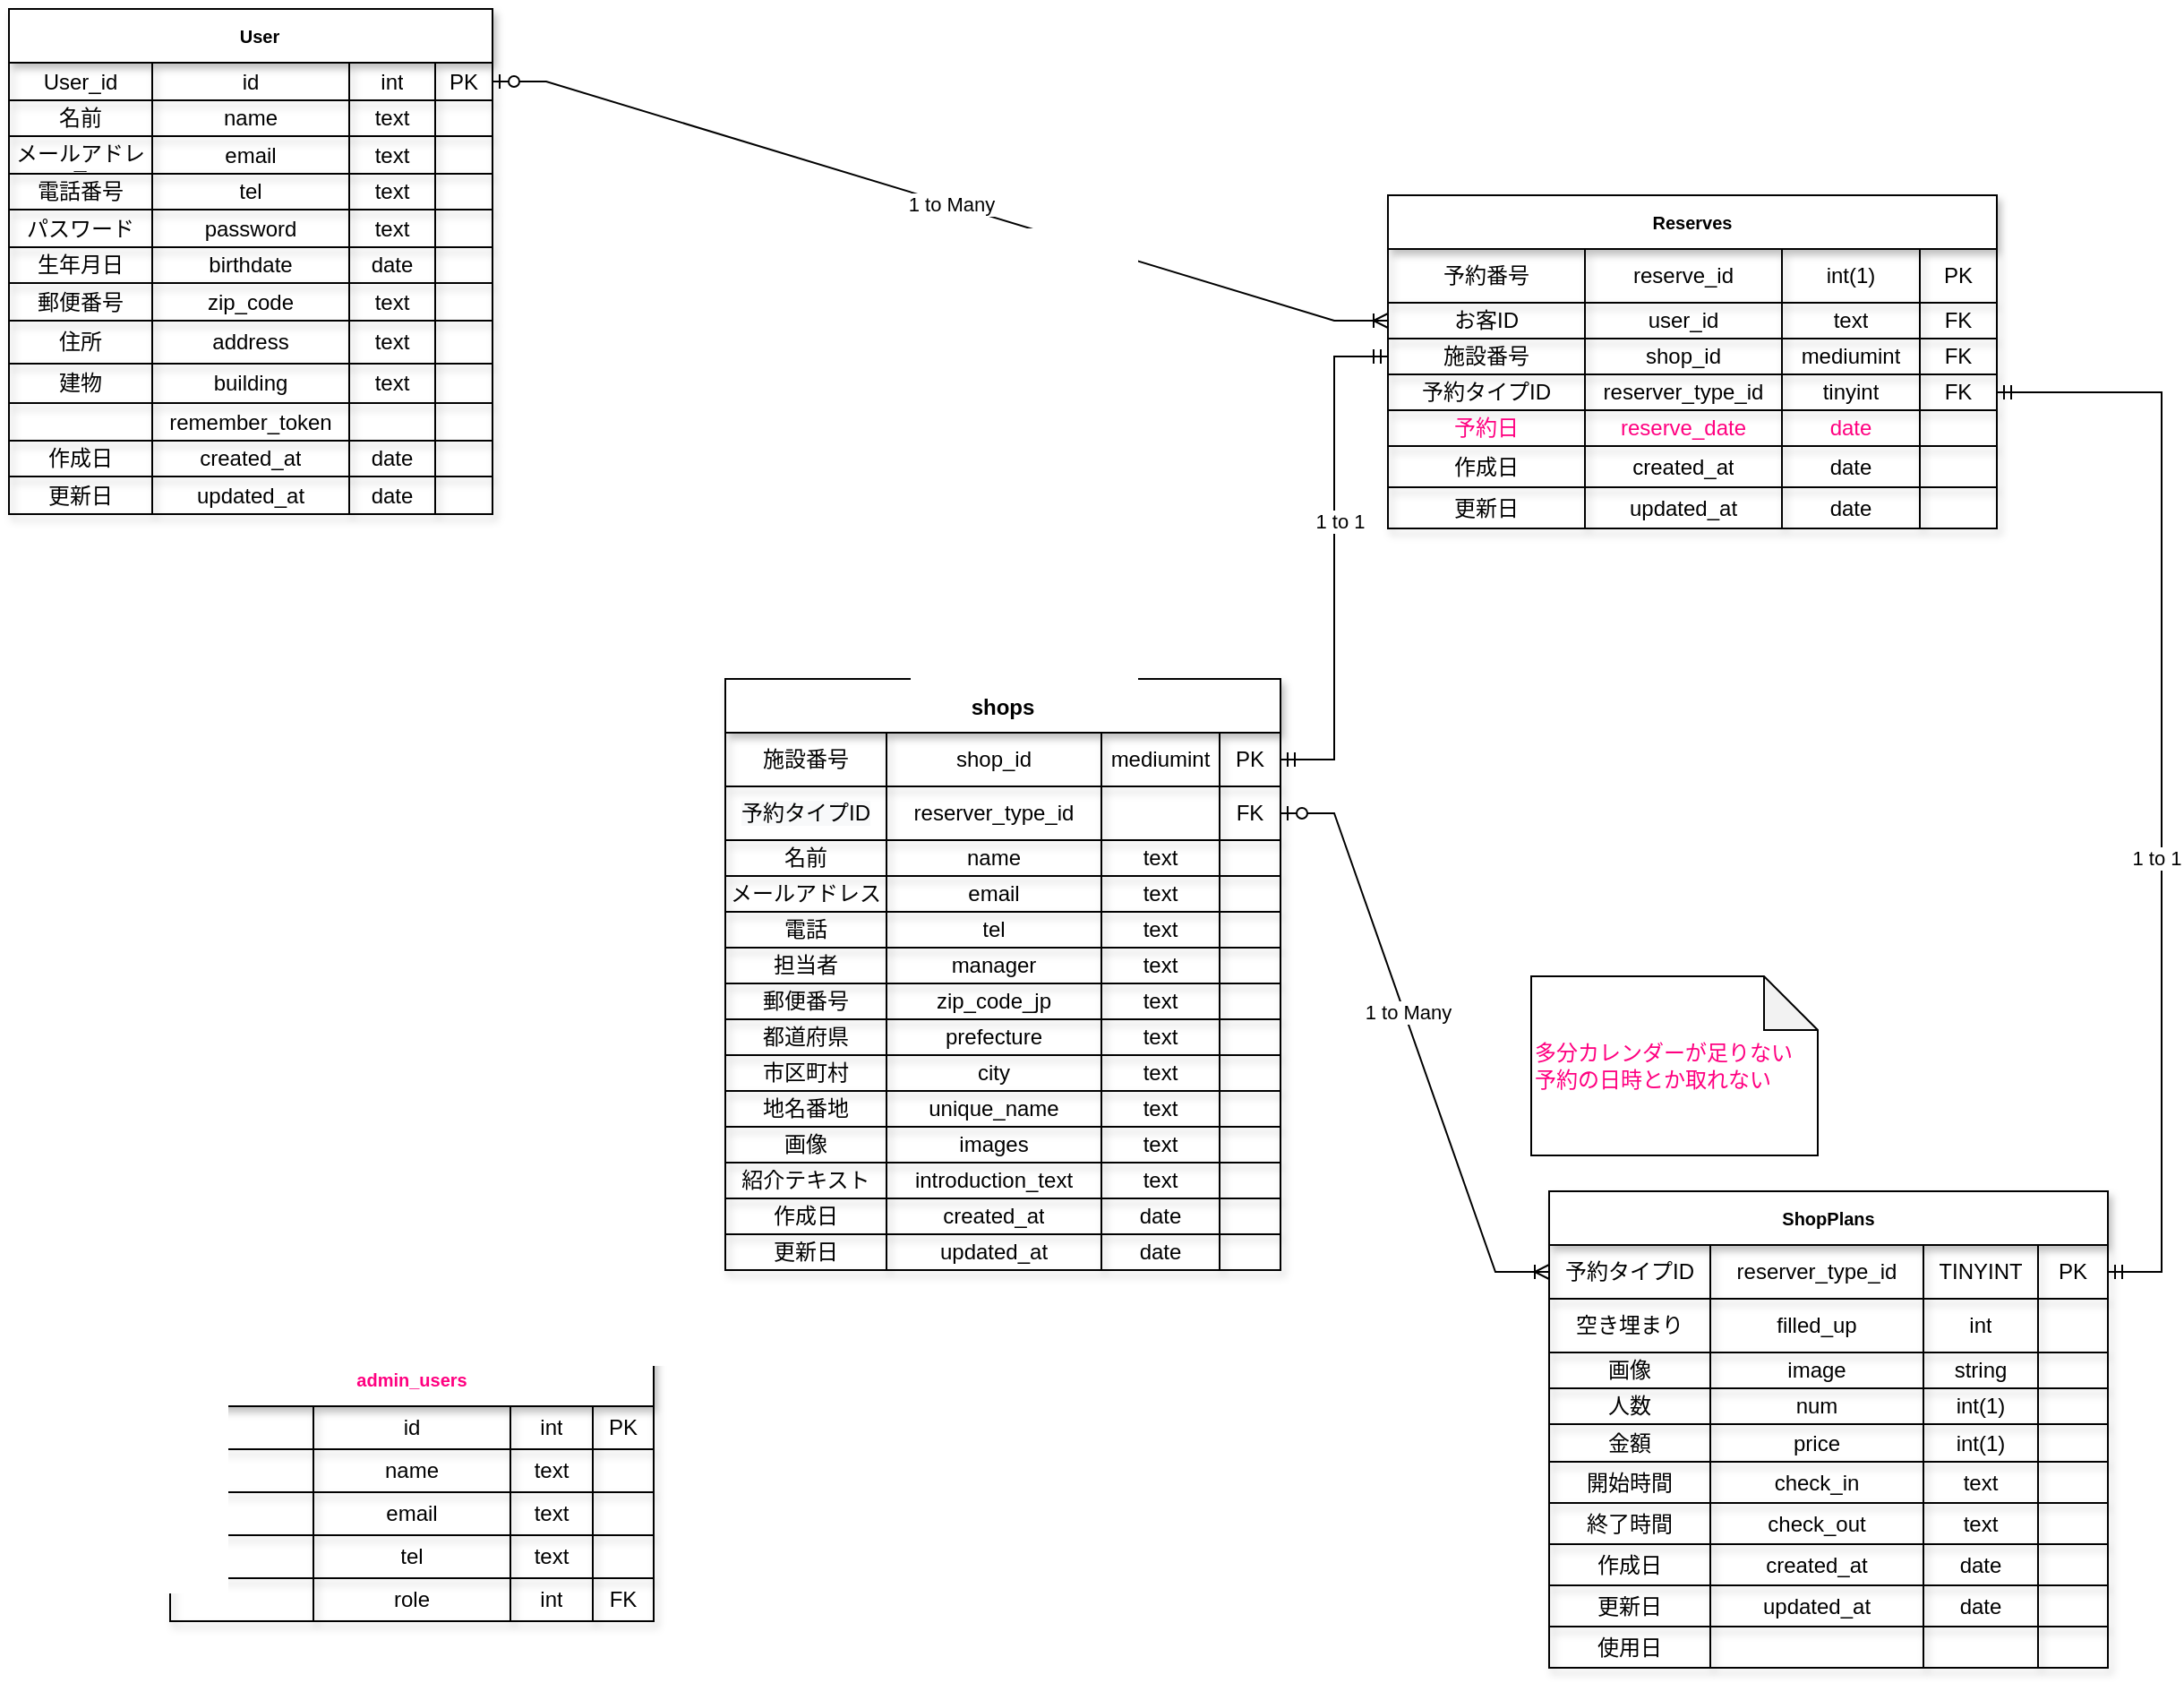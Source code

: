 <mxfile version="20.0.1" type="device" pages="2"><diagram id="AX6mJveGhOH7LJU7n3i2" name="ER図"><mxGraphModel dx="2735" dy="1841" grid="1" gridSize="10" guides="1" tooltips="1" connect="1" arrows="1" fold="1" page="1" pageScale="1" pageWidth="1169" pageHeight="827" math="0" shadow="0"><root><mxCell id="0"/><mxCell id="1" parent="0"/><mxCell id="y6rH2BC2IuB2feBgGOvX-81" value="admin_users" style="shape=table;startSize=30;container=1;collapsible=0;childLayout=tableLayout;fontStyle=1;align=center;shadow=1;fontSize=10;fontColor=#FF0080;" parent="1" vertex="1"><mxGeometry x="20" y="460" width="270" height="150" as="geometry"/></mxCell><mxCell id="y6rH2BC2IuB2feBgGOvX-82" value="" style="shape=tableRow;horizontal=0;startSize=0;swimlaneHead=0;swimlaneBody=0;top=0;left=0;bottom=0;right=0;collapsible=0;dropTarget=0;fillColor=none;points=[[0,0.5],[1,0.5]];portConstraint=eastwest;shadow=1;" parent="y6rH2BC2IuB2feBgGOvX-81" vertex="1"><mxGeometry y="30" width="270" height="24" as="geometry"/></mxCell><mxCell id="5vDTabGLGNXAXq2WvRrd-11" style="shape=partialRectangle;html=1;whiteSpace=wrap;connectable=0;fillColor=none;top=0;left=0;bottom=0;right=0;overflow=hidden;shadow=1;" parent="y6rH2BC2IuB2feBgGOvX-82" vertex="1"><mxGeometry width="80" height="24" as="geometry"><mxRectangle width="80" height="24" as="alternateBounds"/></mxGeometry></mxCell><mxCell id="y6rH2BC2IuB2feBgGOvX-83" value="id" style="shape=partialRectangle;html=1;whiteSpace=wrap;connectable=0;fillColor=none;top=0;left=0;bottom=0;right=0;overflow=hidden;shadow=1;" parent="y6rH2BC2IuB2feBgGOvX-82" vertex="1"><mxGeometry x="80" width="110" height="24" as="geometry"><mxRectangle width="110" height="24" as="alternateBounds"/></mxGeometry></mxCell><mxCell id="y6rH2BC2IuB2feBgGOvX-84" value="int" style="shape=partialRectangle;html=1;whiteSpace=wrap;connectable=0;fillColor=none;top=0;left=0;bottom=0;right=0;overflow=hidden;shadow=1;" parent="y6rH2BC2IuB2feBgGOvX-82" vertex="1"><mxGeometry x="190" width="46" height="24" as="geometry"><mxRectangle width="46" height="24" as="alternateBounds"/></mxGeometry></mxCell><mxCell id="y6rH2BC2IuB2feBgGOvX-85" value="PK" style="shape=partialRectangle;html=1;whiteSpace=wrap;connectable=0;fillColor=none;top=0;left=0;bottom=0;right=0;overflow=hidden;shadow=1;" parent="y6rH2BC2IuB2feBgGOvX-82" vertex="1"><mxGeometry x="236" width="34" height="24" as="geometry"><mxRectangle width="34" height="24" as="alternateBounds"/></mxGeometry></mxCell><mxCell id="y6rH2BC2IuB2feBgGOvX-86" value="" style="shape=tableRow;horizontal=0;startSize=0;swimlaneHead=0;swimlaneBody=0;top=0;left=0;bottom=0;right=0;collapsible=0;dropTarget=0;fillColor=none;points=[[0,0.5],[1,0.5]];portConstraint=eastwest;shadow=1;" parent="y6rH2BC2IuB2feBgGOvX-81" vertex="1"><mxGeometry y="54" width="270" height="24" as="geometry"/></mxCell><mxCell id="5vDTabGLGNXAXq2WvRrd-12" style="shape=partialRectangle;html=1;whiteSpace=wrap;connectable=0;fillColor=none;top=0;left=0;bottom=0;right=0;overflow=hidden;shadow=1;" parent="y6rH2BC2IuB2feBgGOvX-86" vertex="1"><mxGeometry width="80" height="24" as="geometry"><mxRectangle width="80" height="24" as="alternateBounds"/></mxGeometry></mxCell><mxCell id="y6rH2BC2IuB2feBgGOvX-87" value="name" style="shape=partialRectangle;html=1;whiteSpace=wrap;connectable=0;fillColor=none;top=0;left=0;bottom=0;right=0;overflow=hidden;shadow=1;" parent="y6rH2BC2IuB2feBgGOvX-86" vertex="1"><mxGeometry x="80" width="110" height="24" as="geometry"><mxRectangle width="110" height="24" as="alternateBounds"/></mxGeometry></mxCell><mxCell id="y6rH2BC2IuB2feBgGOvX-88" value="text" style="shape=partialRectangle;html=1;whiteSpace=wrap;connectable=0;fillColor=none;top=0;left=0;bottom=0;right=0;overflow=hidden;shadow=1;" parent="y6rH2BC2IuB2feBgGOvX-86" vertex="1"><mxGeometry x="190" width="46" height="24" as="geometry"><mxRectangle width="46" height="24" as="alternateBounds"/></mxGeometry></mxCell><mxCell id="y6rH2BC2IuB2feBgGOvX-89" value="" style="shape=partialRectangle;html=1;whiteSpace=wrap;connectable=0;fillColor=none;top=0;left=0;bottom=0;right=0;overflow=hidden;shadow=1;" parent="y6rH2BC2IuB2feBgGOvX-86" vertex="1"><mxGeometry x="236" width="34" height="24" as="geometry"><mxRectangle width="34" height="24" as="alternateBounds"/></mxGeometry></mxCell><mxCell id="y6rH2BC2IuB2feBgGOvX-121" style="shape=tableRow;horizontal=0;startSize=0;swimlaneHead=0;swimlaneBody=0;top=0;left=0;bottom=0;right=0;collapsible=0;dropTarget=0;fillColor=none;points=[[0,0.5],[1,0.5]];portConstraint=eastwest;shadow=1;" parent="y6rH2BC2IuB2feBgGOvX-81" vertex="1"><mxGeometry y="78" width="270" height="24" as="geometry"/></mxCell><mxCell id="5vDTabGLGNXAXq2WvRrd-13" style="shape=partialRectangle;html=1;whiteSpace=wrap;connectable=0;fillColor=none;top=0;left=0;bottom=0;right=0;overflow=hidden;shadow=1;" parent="y6rH2BC2IuB2feBgGOvX-121" vertex="1"><mxGeometry width="80" height="24" as="geometry"><mxRectangle width="80" height="24" as="alternateBounds"/></mxGeometry></mxCell><mxCell id="y6rH2BC2IuB2feBgGOvX-122" value="email" style="shape=partialRectangle;html=1;whiteSpace=wrap;connectable=0;fillColor=none;top=0;left=0;bottom=0;right=0;overflow=hidden;shadow=1;" parent="y6rH2BC2IuB2feBgGOvX-121" vertex="1"><mxGeometry x="80" width="110" height="24" as="geometry"><mxRectangle width="110" height="24" as="alternateBounds"/></mxGeometry></mxCell><mxCell id="y6rH2BC2IuB2feBgGOvX-123" value="text" style="shape=partialRectangle;html=1;whiteSpace=wrap;connectable=0;fillColor=none;top=0;left=0;bottom=0;right=0;overflow=hidden;shadow=1;" parent="y6rH2BC2IuB2feBgGOvX-121" vertex="1"><mxGeometry x="190" width="46" height="24" as="geometry"><mxRectangle width="46" height="24" as="alternateBounds"/></mxGeometry></mxCell><mxCell id="y6rH2BC2IuB2feBgGOvX-124" style="shape=partialRectangle;html=1;whiteSpace=wrap;connectable=0;fillColor=none;top=0;left=0;bottom=0;right=0;overflow=hidden;shadow=1;" parent="y6rH2BC2IuB2feBgGOvX-121" vertex="1"><mxGeometry x="236" width="34" height="24" as="geometry"><mxRectangle width="34" height="24" as="alternateBounds"/></mxGeometry></mxCell><mxCell id="y6rH2BC2IuB2feBgGOvX-117" style="shape=tableRow;horizontal=0;startSize=0;swimlaneHead=0;swimlaneBody=0;top=0;left=0;bottom=0;right=0;collapsible=0;dropTarget=0;fillColor=none;points=[[0,0.5],[1,0.5]];portConstraint=eastwest;shadow=1;" parent="y6rH2BC2IuB2feBgGOvX-81" vertex="1"><mxGeometry y="102" width="270" height="24" as="geometry"/></mxCell><mxCell id="5vDTabGLGNXAXq2WvRrd-14" style="shape=partialRectangle;html=1;whiteSpace=wrap;connectable=0;fillColor=none;top=0;left=0;bottom=0;right=0;overflow=hidden;shadow=1;" parent="y6rH2BC2IuB2feBgGOvX-117" vertex="1"><mxGeometry width="80" height="24" as="geometry"><mxRectangle width="80" height="24" as="alternateBounds"/></mxGeometry></mxCell><mxCell id="y6rH2BC2IuB2feBgGOvX-118" value="tel" style="shape=partialRectangle;html=1;whiteSpace=wrap;connectable=0;fillColor=none;top=0;left=0;bottom=0;right=0;overflow=hidden;shadow=1;" parent="y6rH2BC2IuB2feBgGOvX-117" vertex="1"><mxGeometry x="80" width="110" height="24" as="geometry"><mxRectangle width="110" height="24" as="alternateBounds"/></mxGeometry></mxCell><mxCell id="y6rH2BC2IuB2feBgGOvX-119" value="text" style="shape=partialRectangle;html=1;whiteSpace=wrap;connectable=0;fillColor=none;top=0;left=0;bottom=0;right=0;overflow=hidden;shadow=1;" parent="y6rH2BC2IuB2feBgGOvX-117" vertex="1"><mxGeometry x="190" width="46" height="24" as="geometry"><mxRectangle width="46" height="24" as="alternateBounds"/></mxGeometry></mxCell><mxCell id="y6rH2BC2IuB2feBgGOvX-120" style="shape=partialRectangle;html=1;whiteSpace=wrap;connectable=0;fillColor=none;top=0;left=0;bottom=0;right=0;overflow=hidden;shadow=1;" parent="y6rH2BC2IuB2feBgGOvX-117" vertex="1"><mxGeometry x="236" width="34" height="24" as="geometry"><mxRectangle width="34" height="24" as="alternateBounds"/></mxGeometry></mxCell><mxCell id="y6rH2BC2IuB2feBgGOvX-113" style="shape=tableRow;horizontal=0;startSize=0;swimlaneHead=0;swimlaneBody=0;top=0;left=0;bottom=0;right=0;collapsible=0;dropTarget=0;fillColor=none;points=[[0,0.5],[1,0.5]];portConstraint=eastwest;shadow=1;" parent="y6rH2BC2IuB2feBgGOvX-81" vertex="1"><mxGeometry y="126" width="270" height="24" as="geometry"/></mxCell><mxCell id="5vDTabGLGNXAXq2WvRrd-15" style="shape=partialRectangle;html=1;whiteSpace=wrap;connectable=0;fillColor=none;top=0;left=0;bottom=0;right=0;overflow=hidden;shadow=1;" parent="y6rH2BC2IuB2feBgGOvX-113" vertex="1"><mxGeometry width="80" height="24" as="geometry"><mxRectangle width="80" height="24" as="alternateBounds"/></mxGeometry></mxCell><mxCell id="y6rH2BC2IuB2feBgGOvX-114" value="role" style="shape=partialRectangle;html=1;whiteSpace=wrap;connectable=0;fillColor=none;top=0;left=0;bottom=0;right=0;overflow=hidden;shadow=1;" parent="y6rH2BC2IuB2feBgGOvX-113" vertex="1"><mxGeometry x="80" width="110" height="24" as="geometry"><mxRectangle width="110" height="24" as="alternateBounds"/></mxGeometry></mxCell><mxCell id="y6rH2BC2IuB2feBgGOvX-115" value="int" style="shape=partialRectangle;html=1;whiteSpace=wrap;connectable=0;fillColor=none;top=0;left=0;bottom=0;right=0;overflow=hidden;shadow=1;" parent="y6rH2BC2IuB2feBgGOvX-113" vertex="1"><mxGeometry x="190" width="46" height="24" as="geometry"><mxRectangle width="46" height="24" as="alternateBounds"/></mxGeometry></mxCell><mxCell id="y6rH2BC2IuB2feBgGOvX-116" value="FK" style="shape=partialRectangle;html=1;whiteSpace=wrap;connectable=0;fillColor=none;top=0;left=0;bottom=0;right=0;overflow=hidden;shadow=1;" parent="y6rH2BC2IuB2feBgGOvX-113" vertex="1"><mxGeometry x="236" width="34" height="24" as="geometry"><mxRectangle width="34" height="24" as="alternateBounds"/></mxGeometry></mxCell><mxCell id="y6rH2BC2IuB2feBgGOvX-129" value="shops" style="shape=table;startSize=30;container=1;collapsible=0;childLayout=tableLayout;fontStyle=1;align=center;shadow=1;" parent="1" vertex="1"><mxGeometry x="330" y="84" width="310" height="330.0" as="geometry"/></mxCell><mxCell id="5vDTabGLGNXAXq2WvRrd-96" style="shape=tableRow;horizontal=0;startSize=0;swimlaneHead=0;swimlaneBody=0;top=0;left=0;bottom=0;right=0;collapsible=0;dropTarget=0;fillColor=none;points=[[0,0.5],[1,0.5]];portConstraint=eastwest;shadow=1;" parent="y6rH2BC2IuB2feBgGOvX-129" vertex="1"><mxGeometry y="30" width="310" height="30" as="geometry"/></mxCell><mxCell id="5vDTabGLGNXAXq2WvRrd-97" value="施設番号" style="shape=partialRectangle;html=1;whiteSpace=wrap;connectable=0;fillColor=none;top=0;left=0;bottom=0;right=0;overflow=hidden;shadow=1;" parent="5vDTabGLGNXAXq2WvRrd-96" vertex="1"><mxGeometry width="90" height="30" as="geometry"><mxRectangle width="90" height="30" as="alternateBounds"/></mxGeometry></mxCell><mxCell id="5vDTabGLGNXAXq2WvRrd-98" value="shop_id" style="shape=partialRectangle;html=1;whiteSpace=wrap;connectable=0;fillColor=none;top=0;left=0;bottom=0;right=0;overflow=hidden;shadow=1;" parent="5vDTabGLGNXAXq2WvRrd-96" vertex="1"><mxGeometry x="90" width="120" height="30" as="geometry"><mxRectangle width="120" height="30" as="alternateBounds"/></mxGeometry></mxCell><mxCell id="5vDTabGLGNXAXq2WvRrd-99" value="mediumint" style="shape=partialRectangle;html=1;whiteSpace=wrap;connectable=0;fillColor=none;top=0;left=0;bottom=0;right=0;overflow=hidden;shadow=1;" parent="5vDTabGLGNXAXq2WvRrd-96" vertex="1"><mxGeometry x="210" width="66" height="30" as="geometry"><mxRectangle width="66" height="30" as="alternateBounds"/></mxGeometry></mxCell><mxCell id="5vDTabGLGNXAXq2WvRrd-100" value="PK" style="shape=partialRectangle;html=1;whiteSpace=wrap;connectable=0;fillColor=none;top=0;left=0;bottom=0;right=0;overflow=hidden;shadow=1;" parent="5vDTabGLGNXAXq2WvRrd-96" vertex="1"><mxGeometry x="276" width="34" height="30" as="geometry"><mxRectangle width="34" height="30" as="alternateBounds"/></mxGeometry></mxCell><mxCell id="_Zq3sUatasDWLmCCns0B-1" style="shape=tableRow;horizontal=0;startSize=0;swimlaneHead=0;swimlaneBody=0;top=0;left=0;bottom=0;right=0;collapsible=0;dropTarget=0;fillColor=none;points=[[0,0.5],[1,0.5]];portConstraint=eastwest;shadow=1;" parent="y6rH2BC2IuB2feBgGOvX-129" vertex="1"><mxGeometry y="60" width="310" height="30" as="geometry"/></mxCell><mxCell id="_Zq3sUatasDWLmCCns0B-2" value="&lt;meta charset=&quot;utf-8&quot;&gt;&lt;span style=&quot;color: rgb(0, 0, 0); font-family: Helvetica; font-size: 12px; font-style: normal; font-variant-ligatures: normal; font-variant-caps: normal; font-weight: 400; letter-spacing: normal; orphans: 2; text-align: center; text-indent: 0px; text-transform: none; widows: 2; word-spacing: 0px; -webkit-text-stroke-width: 0px; background-color: rgb(248, 249, 250); text-decoration-thickness: initial; text-decoration-style: initial; text-decoration-color: initial; float: none; display: inline !important;&quot;&gt;予約タイプID&lt;/span&gt;" style="shape=partialRectangle;html=1;whiteSpace=wrap;connectable=0;fillColor=none;top=0;left=0;bottom=0;right=0;overflow=hidden;shadow=1;" parent="_Zq3sUatasDWLmCCns0B-1" vertex="1"><mxGeometry width="90" height="30" as="geometry"><mxRectangle width="90" height="30" as="alternateBounds"/></mxGeometry></mxCell><mxCell id="_Zq3sUatasDWLmCCns0B-3" value="&lt;span style=&quot;&quot;&gt;reserver_type_id&lt;/span&gt;" style="shape=partialRectangle;html=1;whiteSpace=wrap;connectable=0;fillColor=none;top=0;left=0;bottom=0;right=0;overflow=hidden;shadow=1;" parent="_Zq3sUatasDWLmCCns0B-1" vertex="1"><mxGeometry x="90" width="120" height="30" as="geometry"><mxRectangle width="120" height="30" as="alternateBounds"/></mxGeometry></mxCell><mxCell id="_Zq3sUatasDWLmCCns0B-4" style="shape=partialRectangle;html=1;whiteSpace=wrap;connectable=0;fillColor=none;top=0;left=0;bottom=0;right=0;overflow=hidden;shadow=1;" parent="_Zq3sUatasDWLmCCns0B-1" vertex="1"><mxGeometry x="210" width="66" height="30" as="geometry"><mxRectangle width="66" height="30" as="alternateBounds"/></mxGeometry></mxCell><mxCell id="_Zq3sUatasDWLmCCns0B-5" value="FK" style="shape=partialRectangle;html=1;whiteSpace=wrap;connectable=0;fillColor=none;top=0;left=0;bottom=0;right=0;overflow=hidden;shadow=1;" parent="_Zq3sUatasDWLmCCns0B-1" vertex="1"><mxGeometry x="276" width="34" height="30" as="geometry"><mxRectangle width="34" height="30" as="alternateBounds"/></mxGeometry></mxCell><mxCell id="y6rH2BC2IuB2feBgGOvX-134" value="" style="shape=tableRow;horizontal=0;startSize=0;swimlaneHead=0;swimlaneBody=0;top=0;left=0;bottom=0;right=0;collapsible=0;dropTarget=0;fillColor=none;points=[[0,0.5],[1,0.5]];portConstraint=eastwest;shadow=1;" parent="y6rH2BC2IuB2feBgGOvX-129" vertex="1"><mxGeometry y="90" width="310" height="20" as="geometry"/></mxCell><mxCell id="5vDTabGLGNXAXq2WvRrd-17" value="名前" style="shape=partialRectangle;html=1;whiteSpace=wrap;connectable=0;fillColor=none;top=0;left=0;bottom=0;right=0;overflow=hidden;shadow=1;" parent="y6rH2BC2IuB2feBgGOvX-134" vertex="1"><mxGeometry width="90" height="20" as="geometry"><mxRectangle width="90" height="20" as="alternateBounds"/></mxGeometry></mxCell><mxCell id="y6rH2BC2IuB2feBgGOvX-135" value="name" style="shape=partialRectangle;html=1;whiteSpace=wrap;connectable=0;fillColor=none;top=0;left=0;bottom=0;right=0;overflow=hidden;shadow=1;" parent="y6rH2BC2IuB2feBgGOvX-134" vertex="1"><mxGeometry x="90" width="120" height="20" as="geometry"><mxRectangle width="120" height="20" as="alternateBounds"/></mxGeometry></mxCell><mxCell id="y6rH2BC2IuB2feBgGOvX-136" value="text" style="shape=partialRectangle;html=1;whiteSpace=wrap;connectable=0;fillColor=none;top=0;left=0;bottom=0;right=0;overflow=hidden;shadow=1;" parent="y6rH2BC2IuB2feBgGOvX-134" vertex="1"><mxGeometry x="210" width="66" height="20" as="geometry"><mxRectangle width="66" height="20" as="alternateBounds"/></mxGeometry></mxCell><mxCell id="y6rH2BC2IuB2feBgGOvX-137" value="" style="shape=partialRectangle;html=1;whiteSpace=wrap;connectable=0;fillColor=none;top=0;left=0;bottom=0;right=0;overflow=hidden;shadow=1;" parent="y6rH2BC2IuB2feBgGOvX-134" vertex="1"><mxGeometry x="276" width="34" height="20" as="geometry"><mxRectangle width="34" height="20" as="alternateBounds"/></mxGeometry></mxCell><mxCell id="y6rH2BC2IuB2feBgGOvX-138" style="shape=tableRow;horizontal=0;startSize=0;swimlaneHead=0;swimlaneBody=0;top=0;left=0;bottom=0;right=0;collapsible=0;dropTarget=0;fillColor=none;points=[[0,0.5],[1,0.5]];portConstraint=eastwest;shadow=1;" parent="y6rH2BC2IuB2feBgGOvX-129" vertex="1"><mxGeometry y="110" width="310" height="20" as="geometry"/></mxCell><mxCell id="5vDTabGLGNXAXq2WvRrd-18" value="メールアドレス" style="shape=partialRectangle;html=1;whiteSpace=wrap;connectable=0;fillColor=none;top=0;left=0;bottom=0;right=0;overflow=hidden;shadow=1;" parent="y6rH2BC2IuB2feBgGOvX-138" vertex="1"><mxGeometry width="90" height="20" as="geometry"><mxRectangle width="90" height="20" as="alternateBounds"/></mxGeometry></mxCell><mxCell id="y6rH2BC2IuB2feBgGOvX-139" value="email" style="shape=partialRectangle;html=1;whiteSpace=wrap;connectable=0;fillColor=none;top=0;left=0;bottom=0;right=0;overflow=hidden;shadow=1;" parent="y6rH2BC2IuB2feBgGOvX-138" vertex="1"><mxGeometry x="90" width="120" height="20" as="geometry"><mxRectangle width="120" height="20" as="alternateBounds"/></mxGeometry></mxCell><mxCell id="y6rH2BC2IuB2feBgGOvX-140" value="text" style="shape=partialRectangle;html=1;whiteSpace=wrap;connectable=0;fillColor=none;top=0;left=0;bottom=0;right=0;overflow=hidden;shadow=1;" parent="y6rH2BC2IuB2feBgGOvX-138" vertex="1"><mxGeometry x="210" width="66" height="20" as="geometry"><mxRectangle width="66" height="20" as="alternateBounds"/></mxGeometry></mxCell><mxCell id="y6rH2BC2IuB2feBgGOvX-141" style="shape=partialRectangle;html=1;whiteSpace=wrap;connectable=0;fillColor=none;top=0;left=0;bottom=0;right=0;overflow=hidden;shadow=1;" parent="y6rH2BC2IuB2feBgGOvX-138" vertex="1"><mxGeometry x="276" width="34" height="20" as="geometry"><mxRectangle width="34" height="20" as="alternateBounds"/></mxGeometry></mxCell><mxCell id="y6rH2BC2IuB2feBgGOvX-142" style="shape=tableRow;horizontal=0;startSize=0;swimlaneHead=0;swimlaneBody=0;top=0;left=0;bottom=0;right=0;collapsible=0;dropTarget=0;fillColor=none;points=[[0,0.5],[1,0.5]];portConstraint=eastwest;shadow=1;" parent="y6rH2BC2IuB2feBgGOvX-129" vertex="1"><mxGeometry y="130" width="310" height="20" as="geometry"/></mxCell><mxCell id="5vDTabGLGNXAXq2WvRrd-19" value="電話" style="shape=partialRectangle;html=1;whiteSpace=wrap;connectable=0;fillColor=none;top=0;left=0;bottom=0;right=0;overflow=hidden;shadow=1;" parent="y6rH2BC2IuB2feBgGOvX-142" vertex="1"><mxGeometry width="90" height="20" as="geometry"><mxRectangle width="90" height="20" as="alternateBounds"/></mxGeometry></mxCell><mxCell id="y6rH2BC2IuB2feBgGOvX-143" value="tel" style="shape=partialRectangle;html=1;whiteSpace=wrap;connectable=0;fillColor=none;top=0;left=0;bottom=0;right=0;overflow=hidden;shadow=1;" parent="y6rH2BC2IuB2feBgGOvX-142" vertex="1"><mxGeometry x="90" width="120" height="20" as="geometry"><mxRectangle width="120" height="20" as="alternateBounds"/></mxGeometry></mxCell><mxCell id="y6rH2BC2IuB2feBgGOvX-144" value="text" style="shape=partialRectangle;html=1;whiteSpace=wrap;connectable=0;fillColor=none;top=0;left=0;bottom=0;right=0;overflow=hidden;shadow=1;" parent="y6rH2BC2IuB2feBgGOvX-142" vertex="1"><mxGeometry x="210" width="66" height="20" as="geometry"><mxRectangle width="66" height="20" as="alternateBounds"/></mxGeometry></mxCell><mxCell id="y6rH2BC2IuB2feBgGOvX-145" style="shape=partialRectangle;html=1;whiteSpace=wrap;connectable=0;fillColor=none;top=0;left=0;bottom=0;right=0;overflow=hidden;shadow=1;" parent="y6rH2BC2IuB2feBgGOvX-142" vertex="1"><mxGeometry x="276" width="34" height="20" as="geometry"><mxRectangle width="34" height="20" as="alternateBounds"/></mxGeometry></mxCell><mxCell id="y6rH2BC2IuB2feBgGOvX-146" style="shape=tableRow;horizontal=0;startSize=0;swimlaneHead=0;swimlaneBody=0;top=0;left=0;bottom=0;right=0;collapsible=0;dropTarget=0;fillColor=none;points=[[0,0.5],[1,0.5]];portConstraint=eastwest;shadow=1;" parent="y6rH2BC2IuB2feBgGOvX-129" vertex="1"><mxGeometry y="150" width="310" height="20" as="geometry"/></mxCell><mxCell id="5vDTabGLGNXAXq2WvRrd-20" value="担当者" style="shape=partialRectangle;html=1;whiteSpace=wrap;connectable=0;fillColor=none;top=0;left=0;bottom=0;right=0;overflow=hidden;shadow=1;" parent="y6rH2BC2IuB2feBgGOvX-146" vertex="1"><mxGeometry width="90" height="20" as="geometry"><mxRectangle width="90" height="20" as="alternateBounds"/></mxGeometry></mxCell><mxCell id="y6rH2BC2IuB2feBgGOvX-147" value="manager" style="shape=partialRectangle;html=1;whiteSpace=wrap;connectable=0;fillColor=none;top=0;left=0;bottom=0;right=0;overflow=hidden;shadow=1;" parent="y6rH2BC2IuB2feBgGOvX-146" vertex="1"><mxGeometry x="90" width="120" height="20" as="geometry"><mxRectangle width="120" height="20" as="alternateBounds"/></mxGeometry></mxCell><mxCell id="y6rH2BC2IuB2feBgGOvX-148" value="text" style="shape=partialRectangle;html=1;whiteSpace=wrap;connectable=0;fillColor=none;top=0;left=0;bottom=0;right=0;overflow=hidden;shadow=1;" parent="y6rH2BC2IuB2feBgGOvX-146" vertex="1"><mxGeometry x="210" width="66" height="20" as="geometry"><mxRectangle width="66" height="20" as="alternateBounds"/></mxGeometry></mxCell><mxCell id="y6rH2BC2IuB2feBgGOvX-149" value="" style="shape=partialRectangle;html=1;whiteSpace=wrap;connectable=0;fillColor=none;top=0;left=0;bottom=0;right=0;overflow=hidden;shadow=1;" parent="y6rH2BC2IuB2feBgGOvX-146" vertex="1"><mxGeometry x="276" width="34" height="20" as="geometry"><mxRectangle width="34" height="20" as="alternateBounds"/></mxGeometry></mxCell><mxCell id="y6rH2BC2IuB2feBgGOvX-150" style="shape=tableRow;horizontal=0;startSize=0;swimlaneHead=0;swimlaneBody=0;top=0;left=0;bottom=0;right=0;collapsible=0;dropTarget=0;fillColor=none;points=[[0,0.5],[1,0.5]];portConstraint=eastwest;shadow=1;" parent="y6rH2BC2IuB2feBgGOvX-129" vertex="1"><mxGeometry y="170" width="310" height="20" as="geometry"/></mxCell><mxCell id="5vDTabGLGNXAXq2WvRrd-21" value="郵便番号" style="shape=partialRectangle;html=1;whiteSpace=wrap;connectable=0;fillColor=none;top=0;left=0;bottom=0;right=0;overflow=hidden;shadow=1;" parent="y6rH2BC2IuB2feBgGOvX-150" vertex="1"><mxGeometry width="90" height="20" as="geometry"><mxRectangle width="90" height="20" as="alternateBounds"/></mxGeometry></mxCell><mxCell id="y6rH2BC2IuB2feBgGOvX-151" value="zip_code_jp" style="shape=partialRectangle;html=1;whiteSpace=wrap;connectable=0;fillColor=none;top=0;left=0;bottom=0;right=0;overflow=hidden;shadow=1;" parent="y6rH2BC2IuB2feBgGOvX-150" vertex="1"><mxGeometry x="90" width="120" height="20" as="geometry"><mxRectangle width="120" height="20" as="alternateBounds"/></mxGeometry></mxCell><mxCell id="y6rH2BC2IuB2feBgGOvX-152" value="text" style="shape=partialRectangle;html=1;whiteSpace=wrap;connectable=0;fillColor=none;top=0;left=0;bottom=0;right=0;overflow=hidden;shadow=1;" parent="y6rH2BC2IuB2feBgGOvX-150" vertex="1"><mxGeometry x="210" width="66" height="20" as="geometry"><mxRectangle width="66" height="20" as="alternateBounds"/></mxGeometry></mxCell><mxCell id="y6rH2BC2IuB2feBgGOvX-153" style="shape=partialRectangle;html=1;whiteSpace=wrap;connectable=0;fillColor=none;top=0;left=0;bottom=0;right=0;overflow=hidden;shadow=1;" parent="y6rH2BC2IuB2feBgGOvX-150" vertex="1"><mxGeometry x="276" width="34" height="20" as="geometry"><mxRectangle width="34" height="20" as="alternateBounds"/></mxGeometry></mxCell><mxCell id="y6rH2BC2IuB2feBgGOvX-154" style="shape=tableRow;horizontal=0;startSize=0;swimlaneHead=0;swimlaneBody=0;top=0;left=0;bottom=0;right=0;collapsible=0;dropTarget=0;fillColor=none;points=[[0,0.5],[1,0.5]];portConstraint=eastwest;shadow=1;" parent="y6rH2BC2IuB2feBgGOvX-129" vertex="1"><mxGeometry y="190" width="310" height="20" as="geometry"/></mxCell><mxCell id="5vDTabGLGNXAXq2WvRrd-22" value="都道府県" style="shape=partialRectangle;html=1;whiteSpace=wrap;connectable=0;fillColor=none;top=0;left=0;bottom=0;right=0;overflow=hidden;shadow=1;fontSize=12;" parent="y6rH2BC2IuB2feBgGOvX-154" vertex="1"><mxGeometry width="90" height="20" as="geometry"><mxRectangle width="90" height="20" as="alternateBounds"/></mxGeometry></mxCell><mxCell id="y6rH2BC2IuB2feBgGOvX-155" value="prefecture" style="shape=partialRectangle;html=1;whiteSpace=wrap;connectable=0;fillColor=none;top=0;left=0;bottom=0;right=0;overflow=hidden;shadow=1;" parent="y6rH2BC2IuB2feBgGOvX-154" vertex="1"><mxGeometry x="90" width="120" height="20" as="geometry"><mxRectangle width="120" height="20" as="alternateBounds"/></mxGeometry></mxCell><mxCell id="y6rH2BC2IuB2feBgGOvX-156" value="text" style="shape=partialRectangle;html=1;whiteSpace=wrap;connectable=0;fillColor=none;top=0;left=0;bottom=0;right=0;overflow=hidden;shadow=1;" parent="y6rH2BC2IuB2feBgGOvX-154" vertex="1"><mxGeometry x="210" width="66" height="20" as="geometry"><mxRectangle width="66" height="20" as="alternateBounds"/></mxGeometry></mxCell><mxCell id="y6rH2BC2IuB2feBgGOvX-157" style="shape=partialRectangle;html=1;whiteSpace=wrap;connectable=0;fillColor=none;top=0;left=0;bottom=0;right=0;overflow=hidden;shadow=1;" parent="y6rH2BC2IuB2feBgGOvX-154" vertex="1"><mxGeometry x="276" width="34" height="20" as="geometry"><mxRectangle width="34" height="20" as="alternateBounds"/></mxGeometry></mxCell><mxCell id="y6rH2BC2IuB2feBgGOvX-158" style="shape=tableRow;horizontal=0;startSize=0;swimlaneHead=0;swimlaneBody=0;top=0;left=0;bottom=0;right=0;collapsible=0;dropTarget=0;fillColor=none;points=[[0,0.5],[1,0.5]];portConstraint=eastwest;shadow=1;" parent="y6rH2BC2IuB2feBgGOvX-129" vertex="1"><mxGeometry y="210" width="310" height="20" as="geometry"/></mxCell><mxCell id="5vDTabGLGNXAXq2WvRrd-23" value="市区町村" style="shape=partialRectangle;html=1;whiteSpace=wrap;connectable=0;fillColor=none;top=0;left=0;bottom=0;right=0;overflow=hidden;shadow=1;" parent="y6rH2BC2IuB2feBgGOvX-158" vertex="1"><mxGeometry width="90" height="20" as="geometry"><mxRectangle width="90" height="20" as="alternateBounds"/></mxGeometry></mxCell><mxCell id="y6rH2BC2IuB2feBgGOvX-159" value="city" style="shape=partialRectangle;html=1;whiteSpace=wrap;connectable=0;fillColor=none;top=0;left=0;bottom=0;right=0;overflow=hidden;shadow=1;" parent="y6rH2BC2IuB2feBgGOvX-158" vertex="1"><mxGeometry x="90" width="120" height="20" as="geometry"><mxRectangle width="120" height="20" as="alternateBounds"/></mxGeometry></mxCell><mxCell id="y6rH2BC2IuB2feBgGOvX-160" value="text" style="shape=partialRectangle;html=1;whiteSpace=wrap;connectable=0;fillColor=none;top=0;left=0;bottom=0;right=0;overflow=hidden;shadow=1;" parent="y6rH2BC2IuB2feBgGOvX-158" vertex="1"><mxGeometry x="210" width="66" height="20" as="geometry"><mxRectangle width="66" height="20" as="alternateBounds"/></mxGeometry></mxCell><mxCell id="y6rH2BC2IuB2feBgGOvX-161" style="shape=partialRectangle;html=1;whiteSpace=wrap;connectable=0;fillColor=none;top=0;left=0;bottom=0;right=0;overflow=hidden;shadow=1;" parent="y6rH2BC2IuB2feBgGOvX-158" vertex="1"><mxGeometry x="276" width="34" height="20" as="geometry"><mxRectangle width="34" height="20" as="alternateBounds"/></mxGeometry></mxCell><mxCell id="y6rH2BC2IuB2feBgGOvX-162" style="shape=tableRow;horizontal=0;startSize=0;swimlaneHead=0;swimlaneBody=0;top=0;left=0;bottom=0;right=0;collapsible=0;dropTarget=0;fillColor=none;points=[[0,0.5],[1,0.5]];portConstraint=eastwest;shadow=1;" parent="y6rH2BC2IuB2feBgGOvX-129" vertex="1"><mxGeometry y="230" width="310" height="20" as="geometry"/></mxCell><mxCell id="5vDTabGLGNXAXq2WvRrd-24" value="地名番地" style="shape=partialRectangle;html=1;whiteSpace=wrap;connectable=0;fillColor=none;top=0;left=0;bottom=0;right=0;overflow=hidden;shadow=1;" parent="y6rH2BC2IuB2feBgGOvX-162" vertex="1"><mxGeometry width="90" height="20" as="geometry"><mxRectangle width="90" height="20" as="alternateBounds"/></mxGeometry></mxCell><mxCell id="y6rH2BC2IuB2feBgGOvX-163" value="unique_name" style="shape=partialRectangle;html=1;whiteSpace=wrap;connectable=0;fillColor=none;top=0;left=0;bottom=0;right=0;overflow=hidden;shadow=1;" parent="y6rH2BC2IuB2feBgGOvX-162" vertex="1"><mxGeometry x="90" width="120" height="20" as="geometry"><mxRectangle width="120" height="20" as="alternateBounds"/></mxGeometry></mxCell><mxCell id="y6rH2BC2IuB2feBgGOvX-164" value="text" style="shape=partialRectangle;html=1;whiteSpace=wrap;connectable=0;fillColor=none;top=0;left=0;bottom=0;right=0;overflow=hidden;shadow=1;" parent="y6rH2BC2IuB2feBgGOvX-162" vertex="1"><mxGeometry x="210" width="66" height="20" as="geometry"><mxRectangle width="66" height="20" as="alternateBounds"/></mxGeometry></mxCell><mxCell id="y6rH2BC2IuB2feBgGOvX-165" style="shape=partialRectangle;html=1;whiteSpace=wrap;connectable=0;fillColor=none;top=0;left=0;bottom=0;right=0;overflow=hidden;shadow=1;" parent="y6rH2BC2IuB2feBgGOvX-162" vertex="1"><mxGeometry x="276" width="34" height="20" as="geometry"><mxRectangle width="34" height="20" as="alternateBounds"/></mxGeometry></mxCell><mxCell id="y6rH2BC2IuB2feBgGOvX-181" style="shape=tableRow;horizontal=0;startSize=0;swimlaneHead=0;swimlaneBody=0;top=0;left=0;bottom=0;right=0;collapsible=0;dropTarget=0;fillColor=none;points=[[0,0.5],[1,0.5]];portConstraint=eastwest;shadow=1;" parent="y6rH2BC2IuB2feBgGOvX-129" vertex="1"><mxGeometry y="250" width="310" height="20" as="geometry"/></mxCell><mxCell id="5vDTabGLGNXAXq2WvRrd-26" value="&lt;span style=&quot;&quot;&gt;画像&lt;/span&gt;" style="shape=partialRectangle;html=1;whiteSpace=wrap;connectable=0;fillColor=none;top=0;left=0;bottom=0;right=0;overflow=hidden;shadow=1;" parent="y6rH2BC2IuB2feBgGOvX-181" vertex="1"><mxGeometry width="90" height="20" as="geometry"><mxRectangle width="90" height="20" as="alternateBounds"/></mxGeometry></mxCell><mxCell id="y6rH2BC2IuB2feBgGOvX-182" value="images" style="shape=partialRectangle;html=1;whiteSpace=wrap;connectable=0;fillColor=none;top=0;left=0;bottom=0;right=0;overflow=hidden;shadow=1;" parent="y6rH2BC2IuB2feBgGOvX-181" vertex="1"><mxGeometry x="90" width="120" height="20" as="geometry"><mxRectangle width="120" height="20" as="alternateBounds"/></mxGeometry></mxCell><mxCell id="y6rH2BC2IuB2feBgGOvX-183" value="text" style="shape=partialRectangle;html=1;whiteSpace=wrap;connectable=0;fillColor=none;top=0;left=0;bottom=0;right=0;overflow=hidden;shadow=1;" parent="y6rH2BC2IuB2feBgGOvX-181" vertex="1"><mxGeometry x="210" width="66" height="20" as="geometry"><mxRectangle width="66" height="20" as="alternateBounds"/></mxGeometry></mxCell><mxCell id="y6rH2BC2IuB2feBgGOvX-184" style="shape=partialRectangle;html=1;whiteSpace=wrap;connectable=0;fillColor=none;top=0;left=0;bottom=0;right=0;overflow=hidden;shadow=1;" parent="y6rH2BC2IuB2feBgGOvX-181" vertex="1"><mxGeometry x="276" width="34" height="20" as="geometry"><mxRectangle width="34" height="20" as="alternateBounds"/></mxGeometry></mxCell><mxCell id="ILZgqPgSJ7LRRVK3_DfL-9" style="shape=tableRow;horizontal=0;startSize=0;swimlaneHead=0;swimlaneBody=0;top=0;left=0;bottom=0;right=0;collapsible=0;dropTarget=0;fillColor=none;points=[[0,0.5],[1,0.5]];portConstraint=eastwest;shadow=1;" parent="y6rH2BC2IuB2feBgGOvX-129" vertex="1"><mxGeometry y="270" width="310" height="20" as="geometry"/></mxCell><mxCell id="5vDTabGLGNXAXq2WvRrd-27" value="紹介テキスト" style="shape=partialRectangle;html=1;whiteSpace=wrap;connectable=0;fillColor=none;top=0;left=0;bottom=0;right=0;overflow=hidden;shadow=1;" parent="ILZgqPgSJ7LRRVK3_DfL-9" vertex="1"><mxGeometry width="90" height="20" as="geometry"><mxRectangle width="90" height="20" as="alternateBounds"/></mxGeometry></mxCell><mxCell id="ILZgqPgSJ7LRRVK3_DfL-10" value="&lt;span style=&quot;&quot;&gt;introduction_text&lt;/span&gt;" style="shape=partialRectangle;html=1;whiteSpace=wrap;connectable=0;fillColor=none;top=0;left=0;bottom=0;right=0;overflow=hidden;shadow=1;" parent="ILZgqPgSJ7LRRVK3_DfL-9" vertex="1"><mxGeometry x="90" width="120" height="20" as="geometry"><mxRectangle width="120" height="20" as="alternateBounds"/></mxGeometry></mxCell><mxCell id="ILZgqPgSJ7LRRVK3_DfL-11" value="text" style="shape=partialRectangle;html=1;whiteSpace=wrap;connectable=0;fillColor=none;top=0;left=0;bottom=0;right=0;overflow=hidden;shadow=1;" parent="ILZgqPgSJ7LRRVK3_DfL-9" vertex="1"><mxGeometry x="210" width="66" height="20" as="geometry"><mxRectangle width="66" height="20" as="alternateBounds"/></mxGeometry></mxCell><mxCell id="ILZgqPgSJ7LRRVK3_DfL-12" style="shape=partialRectangle;html=1;whiteSpace=wrap;connectable=0;fillColor=none;top=0;left=0;bottom=0;right=0;overflow=hidden;shadow=1;" parent="ILZgqPgSJ7LRRVK3_DfL-9" vertex="1"><mxGeometry x="276" width="34" height="20" as="geometry"><mxRectangle width="34" height="20" as="alternateBounds"/></mxGeometry></mxCell><mxCell id="5vDTabGLGNXAXq2WvRrd-54" style="shape=tableRow;horizontal=0;startSize=0;swimlaneHead=0;swimlaneBody=0;top=0;left=0;bottom=0;right=0;collapsible=0;dropTarget=0;fillColor=none;points=[[0,0.5],[1,0.5]];portConstraint=eastwest;shadow=1;" parent="y6rH2BC2IuB2feBgGOvX-129" vertex="1"><mxGeometry y="290" width="310" height="20" as="geometry"/></mxCell><mxCell id="5vDTabGLGNXAXq2WvRrd-55" value="作成日" style="shape=partialRectangle;html=1;whiteSpace=wrap;connectable=0;fillColor=none;top=0;left=0;bottom=0;right=0;overflow=hidden;shadow=1;" parent="5vDTabGLGNXAXq2WvRrd-54" vertex="1"><mxGeometry width="90" height="20" as="geometry"><mxRectangle width="90" height="20" as="alternateBounds"/></mxGeometry></mxCell><mxCell id="5vDTabGLGNXAXq2WvRrd-56" value="created_at" style="shape=partialRectangle;html=1;whiteSpace=wrap;connectable=0;fillColor=none;top=0;left=0;bottom=0;right=0;overflow=hidden;shadow=1;" parent="5vDTabGLGNXAXq2WvRrd-54" vertex="1"><mxGeometry x="90" width="120" height="20" as="geometry"><mxRectangle width="120" height="20" as="alternateBounds"/></mxGeometry></mxCell><mxCell id="5vDTabGLGNXAXq2WvRrd-57" value="date" style="shape=partialRectangle;html=1;whiteSpace=wrap;connectable=0;fillColor=none;top=0;left=0;bottom=0;right=0;overflow=hidden;shadow=1;" parent="5vDTabGLGNXAXq2WvRrd-54" vertex="1"><mxGeometry x="210" width="66" height="20" as="geometry"><mxRectangle width="66" height="20" as="alternateBounds"/></mxGeometry></mxCell><mxCell id="5vDTabGLGNXAXq2WvRrd-58" style="shape=partialRectangle;html=1;whiteSpace=wrap;connectable=0;fillColor=none;top=0;left=0;bottom=0;right=0;overflow=hidden;shadow=1;" parent="5vDTabGLGNXAXq2WvRrd-54" vertex="1"><mxGeometry x="276" width="34" height="20" as="geometry"><mxRectangle width="34" height="20" as="alternateBounds"/></mxGeometry></mxCell><mxCell id="5vDTabGLGNXAXq2WvRrd-162" style="shape=tableRow;horizontal=0;startSize=0;swimlaneHead=0;swimlaneBody=0;top=0;left=0;bottom=0;right=0;collapsible=0;dropTarget=0;fillColor=none;points=[[0,0.5],[1,0.5]];portConstraint=eastwest;shadow=1;" parent="y6rH2BC2IuB2feBgGOvX-129" vertex="1"><mxGeometry y="310" width="310" height="20" as="geometry"/></mxCell><mxCell id="5vDTabGLGNXAXq2WvRrd-163" value="更新日" style="shape=partialRectangle;html=1;whiteSpace=wrap;connectable=0;fillColor=none;top=0;left=0;bottom=0;right=0;overflow=hidden;shadow=1;" parent="5vDTabGLGNXAXq2WvRrd-162" vertex="1"><mxGeometry width="90" height="20" as="geometry"><mxRectangle width="90" height="20" as="alternateBounds"/></mxGeometry></mxCell><mxCell id="5vDTabGLGNXAXq2WvRrd-164" value="updated_at" style="shape=partialRectangle;html=1;whiteSpace=wrap;connectable=0;fillColor=none;top=0;left=0;bottom=0;right=0;overflow=hidden;shadow=1;" parent="5vDTabGLGNXAXq2WvRrd-162" vertex="1"><mxGeometry x="90" width="120" height="20" as="geometry"><mxRectangle width="120" height="20" as="alternateBounds"/></mxGeometry></mxCell><mxCell id="5vDTabGLGNXAXq2WvRrd-165" value="date" style="shape=partialRectangle;html=1;whiteSpace=wrap;connectable=0;fillColor=none;top=0;left=0;bottom=0;right=0;overflow=hidden;shadow=1;" parent="5vDTabGLGNXAXq2WvRrd-162" vertex="1"><mxGeometry x="210" width="66" height="20" as="geometry"><mxRectangle width="66" height="20" as="alternateBounds"/></mxGeometry></mxCell><mxCell id="5vDTabGLGNXAXq2WvRrd-166" style="shape=partialRectangle;html=1;whiteSpace=wrap;connectable=0;fillColor=none;top=0;left=0;bottom=0;right=0;overflow=hidden;shadow=1;" parent="5vDTabGLGNXAXq2WvRrd-162" vertex="1"><mxGeometry x="276" width="34" height="20" as="geometry"><mxRectangle width="34" height="20" as="alternateBounds"/></mxGeometry></mxCell><mxCell id="y6rH2BC2IuB2feBgGOvX-185" value="　User" style="shape=table;startSize=30;container=1;collapsible=0;childLayout=tableLayout;fontStyle=1;align=center;shadow=1;fontSize=10;" parent="1" vertex="1"><mxGeometry x="-70" y="-290" width="270" height="282" as="geometry"/></mxCell><mxCell id="y6rH2BC2IuB2feBgGOvX-186" value="" style="shape=tableRow;horizontal=0;startSize=0;swimlaneHead=0;swimlaneBody=0;top=0;left=0;bottom=0;right=0;collapsible=0;dropTarget=0;fillColor=none;points=[[0,0.5],[1,0.5]];portConstraint=eastwest;shadow=1;" parent="y6rH2BC2IuB2feBgGOvX-185" vertex="1"><mxGeometry y="30" width="270" height="21" as="geometry"/></mxCell><mxCell id="5vDTabGLGNXAXq2WvRrd-1" value="User_id" style="shape=partialRectangle;html=1;whiteSpace=wrap;connectable=0;fillColor=none;top=0;left=0;bottom=0;right=0;overflow=hidden;shadow=1;" parent="y6rH2BC2IuB2feBgGOvX-186" vertex="1"><mxGeometry width="80" height="21" as="geometry"><mxRectangle width="80" height="21" as="alternateBounds"/></mxGeometry></mxCell><mxCell id="y6rH2BC2IuB2feBgGOvX-187" value="id" style="shape=partialRectangle;html=1;whiteSpace=wrap;connectable=0;fillColor=none;top=0;left=0;bottom=0;right=0;overflow=hidden;shadow=1;" parent="y6rH2BC2IuB2feBgGOvX-186" vertex="1"><mxGeometry x="80" width="110" height="21" as="geometry"><mxRectangle width="110" height="21" as="alternateBounds"/></mxGeometry></mxCell><mxCell id="y6rH2BC2IuB2feBgGOvX-188" value="int" style="shape=partialRectangle;html=1;whiteSpace=wrap;connectable=0;fillColor=none;top=0;left=0;bottom=0;right=0;overflow=hidden;shadow=1;" parent="y6rH2BC2IuB2feBgGOvX-186" vertex="1"><mxGeometry x="190" width="48" height="21" as="geometry"><mxRectangle width="48" height="21" as="alternateBounds"/></mxGeometry></mxCell><mxCell id="y6rH2BC2IuB2feBgGOvX-189" value="PK" style="shape=partialRectangle;html=1;whiteSpace=wrap;connectable=0;fillColor=none;top=0;left=0;bottom=0;right=0;overflow=hidden;shadow=1;" parent="y6rH2BC2IuB2feBgGOvX-186" vertex="1"><mxGeometry x="238" width="32" height="21" as="geometry"><mxRectangle width="32" height="21" as="alternateBounds"/></mxGeometry></mxCell><mxCell id="y6rH2BC2IuB2feBgGOvX-190" value="" style="shape=tableRow;horizontal=0;startSize=0;swimlaneHead=0;swimlaneBody=0;top=0;left=0;bottom=0;right=0;collapsible=0;dropTarget=0;fillColor=none;points=[[0,0.5],[1,0.5]];portConstraint=eastwest;shadow=1;" parent="y6rH2BC2IuB2feBgGOvX-185" vertex="1"><mxGeometry y="51" width="270" height="20" as="geometry"/></mxCell><mxCell id="5vDTabGLGNXAXq2WvRrd-2" value="名前&lt;br&gt;" style="shape=partialRectangle;html=1;whiteSpace=wrap;connectable=0;fillColor=none;top=0;left=0;bottom=0;right=0;overflow=hidden;shadow=1;" parent="y6rH2BC2IuB2feBgGOvX-190" vertex="1"><mxGeometry width="80" height="20" as="geometry"><mxRectangle width="80" height="20" as="alternateBounds"/></mxGeometry></mxCell><mxCell id="y6rH2BC2IuB2feBgGOvX-191" value="name" style="shape=partialRectangle;html=1;whiteSpace=wrap;connectable=0;fillColor=none;top=0;left=0;bottom=0;right=0;overflow=hidden;shadow=1;" parent="y6rH2BC2IuB2feBgGOvX-190" vertex="1"><mxGeometry x="80" width="110" height="20" as="geometry"><mxRectangle width="110" height="20" as="alternateBounds"/></mxGeometry></mxCell><mxCell id="y6rH2BC2IuB2feBgGOvX-192" value="text" style="shape=partialRectangle;html=1;whiteSpace=wrap;connectable=0;fillColor=none;top=0;left=0;bottom=0;right=0;overflow=hidden;shadow=1;" parent="y6rH2BC2IuB2feBgGOvX-190" vertex="1"><mxGeometry x="190" width="48" height="20" as="geometry"><mxRectangle width="48" height="20" as="alternateBounds"/></mxGeometry></mxCell><mxCell id="y6rH2BC2IuB2feBgGOvX-193" value="" style="shape=partialRectangle;html=1;whiteSpace=wrap;connectable=0;fillColor=none;top=0;left=0;bottom=0;right=0;overflow=hidden;shadow=1;" parent="y6rH2BC2IuB2feBgGOvX-190" vertex="1"><mxGeometry x="238" width="32" height="20" as="geometry"><mxRectangle width="32" height="20" as="alternateBounds"/></mxGeometry></mxCell><mxCell id="y6rH2BC2IuB2feBgGOvX-194" style="shape=tableRow;horizontal=0;startSize=0;swimlaneHead=0;swimlaneBody=0;top=0;left=0;bottom=0;right=0;collapsible=0;dropTarget=0;fillColor=none;points=[[0,0.5],[1,0.5]];portConstraint=eastwest;shadow=1;" parent="y6rH2BC2IuB2feBgGOvX-185" vertex="1"><mxGeometry y="71" width="270" height="21" as="geometry"/></mxCell><mxCell id="5vDTabGLGNXAXq2WvRrd-3" value="メールアドレス&lt;br&gt;" style="shape=partialRectangle;html=1;whiteSpace=wrap;connectable=0;fillColor=none;top=0;left=0;bottom=0;right=0;overflow=hidden;shadow=1;" parent="y6rH2BC2IuB2feBgGOvX-194" vertex="1"><mxGeometry width="80" height="21" as="geometry"><mxRectangle width="80" height="21" as="alternateBounds"/></mxGeometry></mxCell><mxCell id="y6rH2BC2IuB2feBgGOvX-195" value="email" style="shape=partialRectangle;html=1;whiteSpace=wrap;connectable=0;fillColor=none;top=0;left=0;bottom=0;right=0;overflow=hidden;shadow=1;" parent="y6rH2BC2IuB2feBgGOvX-194" vertex="1"><mxGeometry x="80" width="110" height="21" as="geometry"><mxRectangle width="110" height="21" as="alternateBounds"/></mxGeometry></mxCell><mxCell id="y6rH2BC2IuB2feBgGOvX-196" value="text" style="shape=partialRectangle;html=1;whiteSpace=wrap;connectable=0;fillColor=none;top=0;left=0;bottom=0;right=0;overflow=hidden;shadow=1;" parent="y6rH2BC2IuB2feBgGOvX-194" vertex="1"><mxGeometry x="190" width="48" height="21" as="geometry"><mxRectangle width="48" height="21" as="alternateBounds"/></mxGeometry></mxCell><mxCell id="y6rH2BC2IuB2feBgGOvX-197" style="shape=partialRectangle;html=1;whiteSpace=wrap;connectable=0;fillColor=none;top=0;left=0;bottom=0;right=0;overflow=hidden;shadow=1;" parent="y6rH2BC2IuB2feBgGOvX-194" vertex="1"><mxGeometry x="238" width="32" height="21" as="geometry"><mxRectangle width="32" height="21" as="alternateBounds"/></mxGeometry></mxCell><mxCell id="y6rH2BC2IuB2feBgGOvX-198" style="shape=tableRow;horizontal=0;startSize=0;swimlaneHead=0;swimlaneBody=0;top=0;left=0;bottom=0;right=0;collapsible=0;dropTarget=0;fillColor=none;points=[[0,0.5],[1,0.5]];portConstraint=eastwest;shadow=1;" parent="y6rH2BC2IuB2feBgGOvX-185" vertex="1"><mxGeometry y="92" width="270" height="20" as="geometry"/></mxCell><mxCell id="5vDTabGLGNXAXq2WvRrd-4" value="電話番号" style="shape=partialRectangle;html=1;whiteSpace=wrap;connectable=0;fillColor=none;top=0;left=0;bottom=0;right=0;overflow=hidden;shadow=1;" parent="y6rH2BC2IuB2feBgGOvX-198" vertex="1"><mxGeometry width="80" height="20" as="geometry"><mxRectangle width="80" height="20" as="alternateBounds"/></mxGeometry></mxCell><mxCell id="y6rH2BC2IuB2feBgGOvX-199" value="tel" style="shape=partialRectangle;html=1;whiteSpace=wrap;connectable=0;fillColor=none;top=0;left=0;bottom=0;right=0;overflow=hidden;shadow=1;" parent="y6rH2BC2IuB2feBgGOvX-198" vertex="1"><mxGeometry x="80" width="110" height="20" as="geometry"><mxRectangle width="110" height="20" as="alternateBounds"/></mxGeometry></mxCell><mxCell id="y6rH2BC2IuB2feBgGOvX-200" value="text" style="shape=partialRectangle;html=1;whiteSpace=wrap;connectable=0;fillColor=none;top=0;left=0;bottom=0;right=0;overflow=hidden;shadow=1;" parent="y6rH2BC2IuB2feBgGOvX-198" vertex="1"><mxGeometry x="190" width="48" height="20" as="geometry"><mxRectangle width="48" height="20" as="alternateBounds"/></mxGeometry></mxCell><mxCell id="y6rH2BC2IuB2feBgGOvX-201" style="shape=partialRectangle;html=1;whiteSpace=wrap;connectable=0;fillColor=none;top=0;left=0;bottom=0;right=0;overflow=hidden;shadow=1;" parent="y6rH2BC2IuB2feBgGOvX-198" vertex="1"><mxGeometry x="238" width="32" height="20" as="geometry"><mxRectangle width="32" height="20" as="alternateBounds"/></mxGeometry></mxCell><mxCell id="5vDTabGLGNXAXq2WvRrd-59" style="shape=tableRow;horizontal=0;startSize=0;swimlaneHead=0;swimlaneBody=0;top=0;left=0;bottom=0;right=0;collapsible=0;dropTarget=0;fillColor=none;points=[[0,0.5],[1,0.5]];portConstraint=eastwest;shadow=1;" parent="y6rH2BC2IuB2feBgGOvX-185" vertex="1"><mxGeometry y="112" width="270" height="21" as="geometry"/></mxCell><mxCell id="5vDTabGLGNXAXq2WvRrd-60" value="パスワード" style="shape=partialRectangle;html=1;whiteSpace=wrap;connectable=0;fillColor=none;top=0;left=0;bottom=0;right=0;overflow=hidden;shadow=1;" parent="5vDTabGLGNXAXq2WvRrd-59" vertex="1"><mxGeometry width="80" height="21" as="geometry"><mxRectangle width="80" height="21" as="alternateBounds"/></mxGeometry></mxCell><mxCell id="5vDTabGLGNXAXq2WvRrd-61" value="password" style="shape=partialRectangle;html=1;whiteSpace=wrap;connectable=0;fillColor=none;top=0;left=0;bottom=0;right=0;overflow=hidden;shadow=1;" parent="5vDTabGLGNXAXq2WvRrd-59" vertex="1"><mxGeometry x="80" width="110" height="21" as="geometry"><mxRectangle width="110" height="21" as="alternateBounds"/></mxGeometry></mxCell><mxCell id="5vDTabGLGNXAXq2WvRrd-62" value="text" style="shape=partialRectangle;html=1;whiteSpace=wrap;connectable=0;fillColor=none;top=0;left=0;bottom=0;right=0;overflow=hidden;shadow=1;" parent="5vDTabGLGNXAXq2WvRrd-59" vertex="1"><mxGeometry x="190" width="48" height="21" as="geometry"><mxRectangle width="48" height="21" as="alternateBounds"/></mxGeometry></mxCell><mxCell id="5vDTabGLGNXAXq2WvRrd-63" style="shape=partialRectangle;html=1;whiteSpace=wrap;connectable=0;fillColor=none;top=0;left=0;bottom=0;right=0;overflow=hidden;shadow=1;" parent="5vDTabGLGNXAXq2WvRrd-59" vertex="1"><mxGeometry x="238" width="32" height="21" as="geometry"><mxRectangle width="32" height="21" as="alternateBounds"/></mxGeometry></mxCell><mxCell id="y6rH2BC2IuB2feBgGOvX-213" style="shape=tableRow;horizontal=0;startSize=0;swimlaneHead=0;swimlaneBody=0;top=0;left=0;bottom=0;right=0;collapsible=0;dropTarget=0;fillColor=none;points=[[0,0.5],[1,0.5]];portConstraint=eastwest;shadow=1;" parent="y6rH2BC2IuB2feBgGOvX-185" vertex="1"><mxGeometry y="133" width="270" height="20" as="geometry"/></mxCell><mxCell id="5vDTabGLGNXAXq2WvRrd-7" value="生年月日" style="shape=partialRectangle;html=1;whiteSpace=wrap;connectable=0;fillColor=none;top=0;left=0;bottom=0;right=0;overflow=hidden;shadow=1;" parent="y6rH2BC2IuB2feBgGOvX-213" vertex="1"><mxGeometry width="80" height="20" as="geometry"><mxRectangle width="80" height="20" as="alternateBounds"/></mxGeometry></mxCell><mxCell id="y6rH2BC2IuB2feBgGOvX-214" value="birthdate" style="shape=partialRectangle;html=1;whiteSpace=wrap;connectable=0;fillColor=none;top=0;left=0;bottom=0;right=0;overflow=hidden;shadow=1;" parent="y6rH2BC2IuB2feBgGOvX-213" vertex="1"><mxGeometry x="80" width="110" height="20" as="geometry"><mxRectangle width="110" height="20" as="alternateBounds"/></mxGeometry></mxCell><mxCell id="y6rH2BC2IuB2feBgGOvX-215" value="date" style="shape=partialRectangle;html=1;whiteSpace=wrap;connectable=0;fillColor=none;top=0;left=0;bottom=0;right=0;overflow=hidden;shadow=1;" parent="y6rH2BC2IuB2feBgGOvX-213" vertex="1"><mxGeometry x="190" width="48" height="20" as="geometry"><mxRectangle width="48" height="20" as="alternateBounds"/></mxGeometry></mxCell><mxCell id="y6rH2BC2IuB2feBgGOvX-216" style="shape=partialRectangle;html=1;whiteSpace=wrap;connectable=0;fillColor=none;top=0;left=0;bottom=0;right=0;overflow=hidden;shadow=1;" parent="y6rH2BC2IuB2feBgGOvX-213" vertex="1"><mxGeometry x="238" width="32" height="20" as="geometry"><mxRectangle width="32" height="20" as="alternateBounds"/></mxGeometry></mxCell><mxCell id="5vDTabGLGNXAXq2WvRrd-38" style="shape=tableRow;horizontal=0;startSize=0;swimlaneHead=0;swimlaneBody=0;top=0;left=0;bottom=0;right=0;collapsible=0;dropTarget=0;fillColor=none;points=[[0,0.5],[1,0.5]];portConstraint=eastwest;shadow=1;" parent="y6rH2BC2IuB2feBgGOvX-185" vertex="1"><mxGeometry y="153" width="270" height="21" as="geometry"/></mxCell><mxCell id="5vDTabGLGNXAXq2WvRrd-39" value="郵便番号" style="shape=partialRectangle;html=1;whiteSpace=wrap;connectable=0;fillColor=none;top=0;left=0;bottom=0;right=0;overflow=hidden;shadow=1;" parent="5vDTabGLGNXAXq2WvRrd-38" vertex="1"><mxGeometry width="80" height="21" as="geometry"><mxRectangle width="80" height="21" as="alternateBounds"/></mxGeometry></mxCell><mxCell id="5vDTabGLGNXAXq2WvRrd-40" value="zip_code" style="shape=partialRectangle;html=1;whiteSpace=wrap;connectable=0;fillColor=none;top=0;left=0;bottom=0;right=0;overflow=hidden;shadow=1;" parent="5vDTabGLGNXAXq2WvRrd-38" vertex="1"><mxGeometry x="80" width="110" height="21" as="geometry"><mxRectangle width="110" height="21" as="alternateBounds"/></mxGeometry></mxCell><mxCell id="5vDTabGLGNXAXq2WvRrd-41" value="text" style="shape=partialRectangle;html=1;whiteSpace=wrap;connectable=0;fillColor=none;top=0;left=0;bottom=0;right=0;overflow=hidden;shadow=1;" parent="5vDTabGLGNXAXq2WvRrd-38" vertex="1"><mxGeometry x="190" width="48" height="21" as="geometry"><mxRectangle width="48" height="21" as="alternateBounds"/></mxGeometry></mxCell><mxCell id="5vDTabGLGNXAXq2WvRrd-42" style="shape=partialRectangle;html=1;whiteSpace=wrap;connectable=0;fillColor=none;top=0;left=0;bottom=0;right=0;overflow=hidden;shadow=1;" parent="5vDTabGLGNXAXq2WvRrd-38" vertex="1"><mxGeometry x="238" width="32" height="21" as="geometry"><mxRectangle width="32" height="21" as="alternateBounds"/></mxGeometry></mxCell><mxCell id="5vDTabGLGNXAXq2WvRrd-33" style="shape=tableRow;horizontal=0;startSize=0;swimlaneHead=0;swimlaneBody=0;top=0;left=0;bottom=0;right=0;collapsible=0;dropTarget=0;fillColor=none;points=[[0,0.5],[1,0.5]];portConstraint=eastwest;shadow=1;" parent="y6rH2BC2IuB2feBgGOvX-185" vertex="1"><mxGeometry y="174" width="270" height="24" as="geometry"/></mxCell><mxCell id="5vDTabGLGNXAXq2WvRrd-34" value="住所" style="shape=partialRectangle;html=1;whiteSpace=wrap;connectable=0;fillColor=none;top=0;left=0;bottom=0;right=0;overflow=hidden;shadow=1;" parent="5vDTabGLGNXAXq2WvRrd-33" vertex="1"><mxGeometry width="80" height="24" as="geometry"><mxRectangle width="80" height="24" as="alternateBounds"/></mxGeometry></mxCell><mxCell id="5vDTabGLGNXAXq2WvRrd-35" value="address" style="shape=partialRectangle;html=1;whiteSpace=wrap;connectable=0;fillColor=none;top=0;left=0;bottom=0;right=0;overflow=hidden;shadow=1;" parent="5vDTabGLGNXAXq2WvRrd-33" vertex="1"><mxGeometry x="80" width="110" height="24" as="geometry"><mxRectangle width="110" height="24" as="alternateBounds"/></mxGeometry></mxCell><mxCell id="5vDTabGLGNXAXq2WvRrd-36" value="text" style="shape=partialRectangle;html=1;whiteSpace=wrap;connectable=0;fillColor=none;top=0;left=0;bottom=0;right=0;overflow=hidden;shadow=1;" parent="5vDTabGLGNXAXq2WvRrd-33" vertex="1"><mxGeometry x="190" width="48" height="24" as="geometry"><mxRectangle width="48" height="24" as="alternateBounds"/></mxGeometry></mxCell><mxCell id="5vDTabGLGNXAXq2WvRrd-37" style="shape=partialRectangle;html=1;whiteSpace=wrap;connectable=0;fillColor=none;top=0;left=0;bottom=0;right=0;overflow=hidden;shadow=1;" parent="5vDTabGLGNXAXq2WvRrd-33" vertex="1"><mxGeometry x="238" width="32" height="24" as="geometry"><mxRectangle width="32" height="24" as="alternateBounds"/></mxGeometry></mxCell><mxCell id="5vDTabGLGNXAXq2WvRrd-43" style="shape=tableRow;horizontal=0;startSize=0;swimlaneHead=0;swimlaneBody=0;top=0;left=0;bottom=0;right=0;collapsible=0;dropTarget=0;fillColor=none;points=[[0,0.5],[1,0.5]];portConstraint=eastwest;shadow=1;" parent="y6rH2BC2IuB2feBgGOvX-185" vertex="1"><mxGeometry y="198" width="270" height="22" as="geometry"/></mxCell><mxCell id="5vDTabGLGNXAXq2WvRrd-44" value="建物" style="shape=partialRectangle;html=1;whiteSpace=wrap;connectable=0;fillColor=none;top=0;left=0;bottom=0;right=0;overflow=hidden;shadow=1;" parent="5vDTabGLGNXAXq2WvRrd-43" vertex="1"><mxGeometry width="80" height="22" as="geometry"><mxRectangle width="80" height="22" as="alternateBounds"/></mxGeometry></mxCell><mxCell id="5vDTabGLGNXAXq2WvRrd-45" value="building" style="shape=partialRectangle;html=1;whiteSpace=wrap;connectable=0;fillColor=none;top=0;left=0;bottom=0;right=0;overflow=hidden;shadow=1;" parent="5vDTabGLGNXAXq2WvRrd-43" vertex="1"><mxGeometry x="80" width="110" height="22" as="geometry"><mxRectangle width="110" height="22" as="alternateBounds"/></mxGeometry></mxCell><mxCell id="5vDTabGLGNXAXq2WvRrd-46" value="text" style="shape=partialRectangle;html=1;whiteSpace=wrap;connectable=0;fillColor=none;top=0;left=0;bottom=0;right=0;overflow=hidden;shadow=1;" parent="5vDTabGLGNXAXq2WvRrd-43" vertex="1"><mxGeometry x="190" width="48" height="22" as="geometry"><mxRectangle width="48" height="22" as="alternateBounds"/></mxGeometry></mxCell><mxCell id="5vDTabGLGNXAXq2WvRrd-47" style="shape=partialRectangle;html=1;whiteSpace=wrap;connectable=0;fillColor=none;top=0;left=0;bottom=0;right=0;overflow=hidden;shadow=1;" parent="5vDTabGLGNXAXq2WvRrd-43" vertex="1"><mxGeometry x="238" width="32" height="22" as="geometry"><mxRectangle width="32" height="22" as="alternateBounds"/></mxGeometry></mxCell><mxCell id="9vQooanu-EjapvFATVcg-6" style="shape=tableRow;horizontal=0;startSize=0;swimlaneHead=0;swimlaneBody=0;top=0;left=0;bottom=0;right=0;collapsible=0;dropTarget=0;fillColor=none;points=[[0,0.5],[1,0.5]];portConstraint=eastwest;shadow=1;" parent="y6rH2BC2IuB2feBgGOvX-185" vertex="1"><mxGeometry y="220" width="270" height="21" as="geometry"/></mxCell><mxCell id="5vDTabGLGNXAXq2WvRrd-8" style="shape=partialRectangle;html=1;whiteSpace=wrap;connectable=0;fillColor=none;top=0;left=0;bottom=0;right=0;overflow=hidden;shadow=1;" parent="9vQooanu-EjapvFATVcg-6" vertex="1"><mxGeometry width="80" height="21" as="geometry"><mxRectangle width="80" height="21" as="alternateBounds"/></mxGeometry></mxCell><mxCell id="9vQooanu-EjapvFATVcg-7" value="remember_token" style="shape=partialRectangle;html=1;whiteSpace=wrap;connectable=0;fillColor=none;top=0;left=0;bottom=0;right=0;overflow=hidden;shadow=1;" parent="9vQooanu-EjapvFATVcg-6" vertex="1"><mxGeometry x="80" width="110" height="21" as="geometry"><mxRectangle width="110" height="21" as="alternateBounds"/></mxGeometry></mxCell><mxCell id="9vQooanu-EjapvFATVcg-8" style="shape=partialRectangle;html=1;whiteSpace=wrap;connectable=0;fillColor=none;top=0;left=0;bottom=0;right=0;overflow=hidden;shadow=1;" parent="9vQooanu-EjapvFATVcg-6" vertex="1"><mxGeometry x="190" width="48" height="21" as="geometry"><mxRectangle width="48" height="21" as="alternateBounds"/></mxGeometry></mxCell><mxCell id="9vQooanu-EjapvFATVcg-9" style="shape=partialRectangle;html=1;whiteSpace=wrap;connectable=0;fillColor=none;top=0;left=0;bottom=0;right=0;overflow=hidden;shadow=1;" parent="9vQooanu-EjapvFATVcg-6" vertex="1"><mxGeometry x="238" width="32" height="21" as="geometry"><mxRectangle width="32" height="21" as="alternateBounds"/></mxGeometry></mxCell><mxCell id="9vQooanu-EjapvFATVcg-10" style="shape=tableRow;horizontal=0;startSize=0;swimlaneHead=0;swimlaneBody=0;top=0;left=0;bottom=0;right=0;collapsible=0;dropTarget=0;fillColor=none;points=[[0,0.5],[1,0.5]];portConstraint=eastwest;shadow=1;" parent="y6rH2BC2IuB2feBgGOvX-185" vertex="1"><mxGeometry y="241" width="270" height="20" as="geometry"/></mxCell><mxCell id="5vDTabGLGNXAXq2WvRrd-9" value="作成日" style="shape=partialRectangle;html=1;whiteSpace=wrap;connectable=0;fillColor=none;top=0;left=0;bottom=0;right=0;overflow=hidden;shadow=1;" parent="9vQooanu-EjapvFATVcg-10" vertex="1"><mxGeometry width="80" height="20" as="geometry"><mxRectangle width="80" height="20" as="alternateBounds"/></mxGeometry></mxCell><mxCell id="9vQooanu-EjapvFATVcg-11" value="created_at" style="shape=partialRectangle;html=1;whiteSpace=wrap;connectable=0;fillColor=none;top=0;left=0;bottom=0;right=0;overflow=hidden;shadow=1;" parent="9vQooanu-EjapvFATVcg-10" vertex="1"><mxGeometry x="80" width="110" height="20" as="geometry"><mxRectangle width="110" height="20" as="alternateBounds"/></mxGeometry></mxCell><mxCell id="9vQooanu-EjapvFATVcg-12" value="date" style="shape=partialRectangle;html=1;whiteSpace=wrap;connectable=0;fillColor=none;top=0;left=0;bottom=0;right=0;overflow=hidden;shadow=1;" parent="9vQooanu-EjapvFATVcg-10" vertex="1"><mxGeometry x="190" width="48" height="20" as="geometry"><mxRectangle width="48" height="20" as="alternateBounds"/></mxGeometry></mxCell><mxCell id="9vQooanu-EjapvFATVcg-13" style="shape=partialRectangle;html=1;whiteSpace=wrap;connectable=0;fillColor=none;top=0;left=0;bottom=0;right=0;overflow=hidden;shadow=1;" parent="9vQooanu-EjapvFATVcg-10" vertex="1"><mxGeometry x="238" width="32" height="20" as="geometry"><mxRectangle width="32" height="20" as="alternateBounds"/></mxGeometry></mxCell><mxCell id="9vQooanu-EjapvFATVcg-14" style="shape=tableRow;horizontal=0;startSize=0;swimlaneHead=0;swimlaneBody=0;top=0;left=0;bottom=0;right=0;collapsible=0;dropTarget=0;fillColor=none;points=[[0,0.5],[1,0.5]];portConstraint=eastwest;shadow=1;" parent="y6rH2BC2IuB2feBgGOvX-185" vertex="1"><mxGeometry y="261" width="270" height="21" as="geometry"/></mxCell><mxCell id="5vDTabGLGNXAXq2WvRrd-10" value="更新日" style="shape=partialRectangle;html=1;whiteSpace=wrap;connectable=0;fillColor=none;top=0;left=0;bottom=0;right=0;overflow=hidden;shadow=1;" parent="9vQooanu-EjapvFATVcg-14" vertex="1"><mxGeometry width="80" height="21" as="geometry"><mxRectangle width="80" height="21" as="alternateBounds"/></mxGeometry></mxCell><mxCell id="9vQooanu-EjapvFATVcg-15" value="updated_at" style="shape=partialRectangle;html=1;whiteSpace=wrap;connectable=0;fillColor=none;top=0;left=0;bottom=0;right=0;overflow=hidden;shadow=1;" parent="9vQooanu-EjapvFATVcg-14" vertex="1"><mxGeometry x="80" width="110" height="21" as="geometry"><mxRectangle width="110" height="21" as="alternateBounds"/></mxGeometry></mxCell><mxCell id="9vQooanu-EjapvFATVcg-16" value="date" style="shape=partialRectangle;html=1;whiteSpace=wrap;connectable=0;fillColor=none;top=0;left=0;bottom=0;right=0;overflow=hidden;shadow=1;" parent="9vQooanu-EjapvFATVcg-14" vertex="1"><mxGeometry x="190" width="48" height="21" as="geometry"><mxRectangle width="48" height="21" as="alternateBounds"/></mxGeometry></mxCell><mxCell id="9vQooanu-EjapvFATVcg-17" style="shape=partialRectangle;html=1;whiteSpace=wrap;connectable=0;fillColor=none;top=0;left=0;bottom=0;right=0;overflow=hidden;shadow=1;" parent="9vQooanu-EjapvFATVcg-14" vertex="1"><mxGeometry x="238" width="32" height="21" as="geometry"><mxRectangle width="32" height="21" as="alternateBounds"/></mxGeometry></mxCell><mxCell id="5vDTabGLGNXAXq2WvRrd-64" value="Reserves" style="shape=table;startSize=30;container=1;collapsible=0;childLayout=tableLayout;fontStyle=1;align=center;shadow=1;fontSize=10;" parent="1" vertex="1"><mxGeometry x="700" y="-186" width="340" height="186" as="geometry"/></mxCell><mxCell id="5vDTabGLGNXAXq2WvRrd-65" value="" style="shape=tableRow;horizontal=0;startSize=0;swimlaneHead=0;swimlaneBody=0;top=0;left=0;bottom=0;right=0;collapsible=0;dropTarget=0;fillColor=none;points=[[0,0.5],[1,0.5]];portConstraint=eastwest;shadow=1;" parent="5vDTabGLGNXAXq2WvRrd-64" vertex="1"><mxGeometry y="30" width="340" height="30" as="geometry"/></mxCell><mxCell id="5vDTabGLGNXAXq2WvRrd-66" value="予約番号" style="shape=partialRectangle;html=1;whiteSpace=wrap;connectable=0;fillColor=none;top=0;left=0;bottom=0;right=0;overflow=hidden;shadow=1;" parent="5vDTabGLGNXAXq2WvRrd-65" vertex="1"><mxGeometry width="110" height="30" as="geometry"><mxRectangle width="110" height="30" as="alternateBounds"/></mxGeometry></mxCell><mxCell id="5vDTabGLGNXAXq2WvRrd-67" value="reserve_id" style="shape=partialRectangle;html=1;whiteSpace=wrap;connectable=0;fillColor=none;top=0;left=0;bottom=0;right=0;overflow=hidden;shadow=1;" parent="5vDTabGLGNXAXq2WvRrd-65" vertex="1"><mxGeometry x="110" width="110" height="30" as="geometry"><mxRectangle width="110" height="30" as="alternateBounds"/></mxGeometry></mxCell><mxCell id="5vDTabGLGNXAXq2WvRrd-68" value="int(1)" style="shape=partialRectangle;html=1;whiteSpace=wrap;connectable=0;fillColor=none;top=0;left=0;bottom=0;right=0;overflow=hidden;shadow=1;" parent="5vDTabGLGNXAXq2WvRrd-65" vertex="1"><mxGeometry x="220" width="77" height="30" as="geometry"><mxRectangle width="77" height="30" as="alternateBounds"/></mxGeometry></mxCell><mxCell id="5vDTabGLGNXAXq2WvRrd-69" value="PK" style="shape=partialRectangle;html=1;whiteSpace=wrap;connectable=0;fillColor=none;top=0;left=0;bottom=0;right=0;overflow=hidden;shadow=1;" parent="5vDTabGLGNXAXq2WvRrd-65" vertex="1"><mxGeometry x="297" width="43" height="30" as="geometry"><mxRectangle width="43" height="30" as="alternateBounds"/></mxGeometry></mxCell><mxCell id="5vDTabGLGNXAXq2WvRrd-70" value="" style="shape=tableRow;horizontal=0;startSize=0;swimlaneHead=0;swimlaneBody=0;top=0;left=0;bottom=0;right=0;collapsible=0;dropTarget=0;fillColor=none;points=[[0,0.5],[1,0.5]];portConstraint=eastwest;shadow=1;" parent="5vDTabGLGNXAXq2WvRrd-64" vertex="1"><mxGeometry y="60" width="340" height="20" as="geometry"/></mxCell><mxCell id="5vDTabGLGNXAXq2WvRrd-71" value="お客ID" style="shape=partialRectangle;html=1;whiteSpace=wrap;connectable=0;fillColor=none;top=0;left=0;bottom=0;right=0;overflow=hidden;shadow=1;" parent="5vDTabGLGNXAXq2WvRrd-70" vertex="1"><mxGeometry width="110" height="20" as="geometry"><mxRectangle width="110" height="20" as="alternateBounds"/></mxGeometry></mxCell><mxCell id="5vDTabGLGNXAXq2WvRrd-72" value="user_id" style="shape=partialRectangle;html=1;whiteSpace=wrap;connectable=0;fillColor=none;top=0;left=0;bottom=0;right=0;overflow=hidden;shadow=1;" parent="5vDTabGLGNXAXq2WvRrd-70" vertex="1"><mxGeometry x="110" width="110" height="20" as="geometry"><mxRectangle width="110" height="20" as="alternateBounds"/></mxGeometry></mxCell><mxCell id="5vDTabGLGNXAXq2WvRrd-73" value="text" style="shape=partialRectangle;html=1;whiteSpace=wrap;connectable=0;fillColor=none;top=0;left=0;bottom=0;right=0;overflow=hidden;shadow=1;" parent="5vDTabGLGNXAXq2WvRrd-70" vertex="1"><mxGeometry x="220" width="77" height="20" as="geometry"><mxRectangle width="77" height="20" as="alternateBounds"/></mxGeometry></mxCell><mxCell id="5vDTabGLGNXAXq2WvRrd-74" value="FK" style="shape=partialRectangle;html=1;whiteSpace=wrap;connectable=0;fillColor=none;top=0;left=0;bottom=0;right=0;overflow=hidden;shadow=1;" parent="5vDTabGLGNXAXq2WvRrd-70" vertex="1"><mxGeometry x="297" width="43" height="20" as="geometry"><mxRectangle width="43" height="20" as="alternateBounds"/></mxGeometry></mxCell><mxCell id="5vDTabGLGNXAXq2WvRrd-75" style="shape=tableRow;horizontal=0;startSize=0;swimlaneHead=0;swimlaneBody=0;top=0;left=0;bottom=0;right=0;collapsible=0;dropTarget=0;fillColor=none;points=[[0,0.5],[1,0.5]];portConstraint=eastwest;shadow=1;" parent="5vDTabGLGNXAXq2WvRrd-64" vertex="1"><mxGeometry y="80" width="340" height="20" as="geometry"/></mxCell><mxCell id="5vDTabGLGNXAXq2WvRrd-76" value="施設番号" style="shape=partialRectangle;html=1;whiteSpace=wrap;connectable=0;fillColor=none;top=0;left=0;bottom=0;right=0;overflow=hidden;shadow=1;" parent="5vDTabGLGNXAXq2WvRrd-75" vertex="1"><mxGeometry width="110" height="20" as="geometry"><mxRectangle width="110" height="20" as="alternateBounds"/></mxGeometry></mxCell><mxCell id="5vDTabGLGNXAXq2WvRrd-77" value="shop_id" style="shape=partialRectangle;html=1;whiteSpace=wrap;connectable=0;fillColor=none;top=0;left=0;bottom=0;right=0;overflow=hidden;shadow=1;" parent="5vDTabGLGNXAXq2WvRrd-75" vertex="1"><mxGeometry x="110" width="110" height="20" as="geometry"><mxRectangle width="110" height="20" as="alternateBounds"/></mxGeometry></mxCell><mxCell id="5vDTabGLGNXAXq2WvRrd-78" value="mediumint" style="shape=partialRectangle;html=1;whiteSpace=wrap;connectable=0;fillColor=none;top=0;left=0;bottom=0;right=0;overflow=hidden;shadow=1;" parent="5vDTabGLGNXAXq2WvRrd-75" vertex="1"><mxGeometry x="220" width="77" height="20" as="geometry"><mxRectangle width="77" height="20" as="alternateBounds"/></mxGeometry></mxCell><mxCell id="5vDTabGLGNXAXq2WvRrd-79" value="FK" style="shape=partialRectangle;html=1;whiteSpace=wrap;connectable=0;fillColor=none;top=0;left=0;bottom=0;right=0;overflow=hidden;shadow=1;" parent="5vDTabGLGNXAXq2WvRrd-75" vertex="1"><mxGeometry x="297" width="43" height="20" as="geometry"><mxRectangle width="43" height="20" as="alternateBounds"/></mxGeometry></mxCell><mxCell id="_Zq3sUatasDWLmCCns0B-7" style="shape=tableRow;horizontal=0;startSize=0;swimlaneHead=0;swimlaneBody=0;top=0;left=0;bottom=0;right=0;collapsible=0;dropTarget=0;fillColor=none;points=[[0,0.5],[1,0.5]];portConstraint=eastwest;shadow=1;" parent="5vDTabGLGNXAXq2WvRrd-64" vertex="1"><mxGeometry y="100" width="340" height="20" as="geometry"/></mxCell><mxCell id="_Zq3sUatasDWLmCCns0B-8" value="予約タイプID" style="shape=partialRectangle;html=1;whiteSpace=wrap;connectable=0;fillColor=none;top=0;left=0;bottom=0;right=0;overflow=hidden;shadow=1;" parent="_Zq3sUatasDWLmCCns0B-7" vertex="1"><mxGeometry width="110" height="20" as="geometry"><mxRectangle width="110" height="20" as="alternateBounds"/></mxGeometry></mxCell><mxCell id="_Zq3sUatasDWLmCCns0B-9" value="&lt;span style=&quot;&quot;&gt;reserver_type_id&lt;/span&gt;" style="shape=partialRectangle;html=1;whiteSpace=wrap;connectable=0;fillColor=none;top=0;left=0;bottom=0;right=0;overflow=hidden;shadow=1;" parent="_Zq3sUatasDWLmCCns0B-7" vertex="1"><mxGeometry x="110" width="110" height="20" as="geometry"><mxRectangle width="110" height="20" as="alternateBounds"/></mxGeometry></mxCell><mxCell id="_Zq3sUatasDWLmCCns0B-10" value="tinyint" style="shape=partialRectangle;html=1;whiteSpace=wrap;connectable=0;fillColor=none;top=0;left=0;bottom=0;right=0;overflow=hidden;shadow=1;" parent="_Zq3sUatasDWLmCCns0B-7" vertex="1"><mxGeometry x="220" width="77" height="20" as="geometry"><mxRectangle width="77" height="20" as="alternateBounds"/></mxGeometry></mxCell><mxCell id="_Zq3sUatasDWLmCCns0B-11" value="FK" style="shape=partialRectangle;html=1;whiteSpace=wrap;connectable=0;fillColor=none;top=0;left=0;bottom=0;right=0;overflow=hidden;shadow=1;" parent="_Zq3sUatasDWLmCCns0B-7" vertex="1"><mxGeometry x="297" width="43" height="20" as="geometry"><mxRectangle width="43" height="20" as="alternateBounds"/></mxGeometry></mxCell><mxCell id="5vDTabGLGNXAXq2WvRrd-80" style="shape=tableRow;horizontal=0;startSize=0;swimlaneHead=0;swimlaneBody=0;top=0;left=0;bottom=0;right=0;collapsible=0;dropTarget=0;fillColor=none;points=[[0,0.5],[1,0.5]];portConstraint=eastwest;shadow=1;" parent="5vDTabGLGNXAXq2WvRrd-64" vertex="1"><mxGeometry y="120" width="340" height="20" as="geometry"/></mxCell><mxCell id="5vDTabGLGNXAXq2WvRrd-81" value="予約日" style="shape=partialRectangle;html=1;whiteSpace=wrap;connectable=0;fillColor=none;top=0;left=0;bottom=0;right=0;overflow=hidden;shadow=1;fontColor=#FF0080;" parent="5vDTabGLGNXAXq2WvRrd-80" vertex="1"><mxGeometry width="110" height="20" as="geometry"><mxRectangle width="110" height="20" as="alternateBounds"/></mxGeometry></mxCell><mxCell id="5vDTabGLGNXAXq2WvRrd-82" value="reserve_date" style="shape=partialRectangle;html=1;whiteSpace=wrap;connectable=0;fillColor=none;top=0;left=0;bottom=0;right=0;overflow=hidden;shadow=1;fontColor=#FF0080;" parent="5vDTabGLGNXAXq2WvRrd-80" vertex="1"><mxGeometry x="110" width="110" height="20" as="geometry"><mxRectangle width="110" height="20" as="alternateBounds"/></mxGeometry></mxCell><mxCell id="5vDTabGLGNXAXq2WvRrd-83" value="date" style="shape=partialRectangle;html=1;whiteSpace=wrap;connectable=0;fillColor=none;top=0;left=0;bottom=0;right=0;overflow=hidden;shadow=1;fontColor=#FF0080;" parent="5vDTabGLGNXAXq2WvRrd-80" vertex="1"><mxGeometry x="220" width="77" height="20" as="geometry"><mxRectangle width="77" height="20" as="alternateBounds"/></mxGeometry></mxCell><mxCell id="5vDTabGLGNXAXq2WvRrd-84" value="" style="shape=partialRectangle;html=1;whiteSpace=wrap;connectable=0;fillColor=none;top=0;left=0;bottom=0;right=0;overflow=hidden;shadow=1;" parent="5vDTabGLGNXAXq2WvRrd-80" vertex="1"><mxGeometry x="297" width="43" height="20" as="geometry"><mxRectangle width="43" height="20" as="alternateBounds"/></mxGeometry></mxCell><mxCell id="5vDTabGLGNXAXq2WvRrd-85" style="shape=tableRow;horizontal=0;startSize=0;swimlaneHead=0;swimlaneBody=0;top=0;left=0;bottom=0;right=0;collapsible=0;dropTarget=0;fillColor=none;points=[[0,0.5],[1,0.5]];portConstraint=eastwest;shadow=1;" parent="5vDTabGLGNXAXq2WvRrd-64" vertex="1"><mxGeometry y="140" width="340" height="23" as="geometry"/></mxCell><mxCell id="5vDTabGLGNXAXq2WvRrd-86" value="作成日" style="shape=partialRectangle;html=1;whiteSpace=wrap;connectable=0;fillColor=none;top=0;left=0;bottom=0;right=0;overflow=hidden;shadow=1;" parent="5vDTabGLGNXAXq2WvRrd-85" vertex="1"><mxGeometry width="110" height="23" as="geometry"><mxRectangle width="110" height="23" as="alternateBounds"/></mxGeometry></mxCell><mxCell id="5vDTabGLGNXAXq2WvRrd-87" value="created_at" style="shape=partialRectangle;html=1;whiteSpace=wrap;connectable=0;fillColor=none;top=0;left=0;bottom=0;right=0;overflow=hidden;shadow=1;" parent="5vDTabGLGNXAXq2WvRrd-85" vertex="1"><mxGeometry x="110" width="110" height="23" as="geometry"><mxRectangle width="110" height="23" as="alternateBounds"/></mxGeometry></mxCell><mxCell id="5vDTabGLGNXAXq2WvRrd-88" value="date" style="shape=partialRectangle;html=1;whiteSpace=wrap;connectable=0;fillColor=none;top=0;left=0;bottom=0;right=0;overflow=hidden;shadow=1;" parent="5vDTabGLGNXAXq2WvRrd-85" vertex="1"><mxGeometry x="220" width="77" height="23" as="geometry"><mxRectangle width="77" height="23" as="alternateBounds"/></mxGeometry></mxCell><mxCell id="5vDTabGLGNXAXq2WvRrd-89" value="" style="shape=partialRectangle;html=1;whiteSpace=wrap;connectable=0;fillColor=none;top=0;left=0;bottom=0;right=0;overflow=hidden;shadow=1;" parent="5vDTabGLGNXAXq2WvRrd-85" vertex="1"><mxGeometry x="297" width="43" height="23" as="geometry"><mxRectangle width="43" height="23" as="alternateBounds"/></mxGeometry></mxCell><mxCell id="5vDTabGLGNXAXq2WvRrd-157" style="shape=tableRow;horizontal=0;startSize=0;swimlaneHead=0;swimlaneBody=0;top=0;left=0;bottom=0;right=0;collapsible=0;dropTarget=0;fillColor=none;points=[[0,0.5],[1,0.5]];portConstraint=eastwest;shadow=1;" parent="5vDTabGLGNXAXq2WvRrd-64" vertex="1"><mxGeometry y="163" width="340" height="23" as="geometry"/></mxCell><mxCell id="5vDTabGLGNXAXq2WvRrd-158" value="更新日" style="shape=partialRectangle;html=1;whiteSpace=wrap;connectable=0;fillColor=none;top=0;left=0;bottom=0;right=0;overflow=hidden;shadow=1;" parent="5vDTabGLGNXAXq2WvRrd-157" vertex="1"><mxGeometry width="110" height="23" as="geometry"><mxRectangle width="110" height="23" as="alternateBounds"/></mxGeometry></mxCell><mxCell id="5vDTabGLGNXAXq2WvRrd-159" value="updated_at" style="shape=partialRectangle;html=1;whiteSpace=wrap;connectable=0;fillColor=none;top=0;left=0;bottom=0;right=0;overflow=hidden;shadow=1;" parent="5vDTabGLGNXAXq2WvRrd-157" vertex="1"><mxGeometry x="110" width="110" height="23" as="geometry"><mxRectangle width="110" height="23" as="alternateBounds"/></mxGeometry></mxCell><mxCell id="5vDTabGLGNXAXq2WvRrd-160" value="date" style="shape=partialRectangle;html=1;whiteSpace=wrap;connectable=0;fillColor=none;top=0;left=0;bottom=0;right=0;overflow=hidden;shadow=1;" parent="5vDTabGLGNXAXq2WvRrd-157" vertex="1"><mxGeometry x="220" width="77" height="23" as="geometry"><mxRectangle width="77" height="23" as="alternateBounds"/></mxGeometry></mxCell><mxCell id="5vDTabGLGNXAXq2WvRrd-161" style="shape=partialRectangle;html=1;whiteSpace=wrap;connectable=0;fillColor=none;top=0;left=0;bottom=0;right=0;overflow=hidden;shadow=1;" parent="5vDTabGLGNXAXq2WvRrd-157" vertex="1"><mxGeometry x="297" width="43" height="23" as="geometry"><mxRectangle width="43" height="23" as="alternateBounds"/></mxGeometry></mxCell><mxCell id="5vDTabGLGNXAXq2WvRrd-116" value="ShopPlans" style="shape=table;startSize=30;container=1;collapsible=0;childLayout=tableLayout;fontStyle=1;align=center;shadow=1;fontSize=10;" parent="1" vertex="1"><mxGeometry x="790" y="370" width="312" height="266.0" as="geometry"/></mxCell><mxCell id="5vDTabGLGNXAXq2WvRrd-117" value="" style="shape=tableRow;horizontal=0;startSize=0;swimlaneHead=0;swimlaneBody=0;top=0;left=0;bottom=0;right=0;collapsible=0;dropTarget=0;fillColor=none;points=[[0,0.5],[1,0.5]];portConstraint=eastwest;shadow=1;" parent="5vDTabGLGNXAXq2WvRrd-116" vertex="1"><mxGeometry y="30" width="312" height="30" as="geometry"/></mxCell><mxCell id="5vDTabGLGNXAXq2WvRrd-118" value="予約タイプID" style="shape=partialRectangle;html=1;whiteSpace=wrap;connectable=0;fillColor=none;top=0;left=0;bottom=0;right=0;overflow=hidden;shadow=1;" parent="5vDTabGLGNXAXq2WvRrd-117" vertex="1"><mxGeometry width="90" height="30" as="geometry"><mxRectangle width="90" height="30" as="alternateBounds"/></mxGeometry></mxCell><mxCell id="5vDTabGLGNXAXq2WvRrd-119" value="reserver_type_id" style="shape=partialRectangle;html=1;whiteSpace=wrap;connectable=0;fillColor=none;top=0;left=0;bottom=0;right=0;overflow=hidden;shadow=1;" parent="5vDTabGLGNXAXq2WvRrd-117" vertex="1"><mxGeometry x="90" width="119" height="30" as="geometry"><mxRectangle width="119" height="30" as="alternateBounds"/></mxGeometry></mxCell><mxCell id="5vDTabGLGNXAXq2WvRrd-120" value="TINYINT" style="shape=partialRectangle;html=1;whiteSpace=wrap;connectable=0;fillColor=none;top=0;left=0;bottom=0;right=0;overflow=hidden;shadow=1;" parent="5vDTabGLGNXAXq2WvRrd-117" vertex="1"><mxGeometry x="209" width="64" height="30" as="geometry"><mxRectangle width="64" height="30" as="alternateBounds"/></mxGeometry></mxCell><mxCell id="5vDTabGLGNXAXq2WvRrd-121" value="PK" style="shape=partialRectangle;html=1;whiteSpace=wrap;connectable=0;fillColor=none;top=0;left=0;bottom=0;right=0;overflow=hidden;shadow=1;" parent="5vDTabGLGNXAXq2WvRrd-117" vertex="1"><mxGeometry x="273" width="39" height="30" as="geometry"><mxRectangle width="39" height="30" as="alternateBounds"/></mxGeometry></mxCell><mxCell id="5vDTabGLGNXAXq2WvRrd-176" style="shape=tableRow;horizontal=0;startSize=0;swimlaneHead=0;swimlaneBody=0;top=0;left=0;bottom=0;right=0;collapsible=0;dropTarget=0;fillColor=none;points=[[0,0.5],[1,0.5]];portConstraint=eastwest;shadow=1;" parent="5vDTabGLGNXAXq2WvRrd-116" vertex="1"><mxGeometry y="60" width="312" height="30" as="geometry"/></mxCell><mxCell id="5vDTabGLGNXAXq2WvRrd-177" value="空き埋まり" style="shape=partialRectangle;html=1;whiteSpace=wrap;connectable=0;fillColor=none;top=0;left=0;bottom=0;right=0;overflow=hidden;shadow=1;" parent="5vDTabGLGNXAXq2WvRrd-176" vertex="1"><mxGeometry width="90" height="30" as="geometry"><mxRectangle width="90" height="30" as="alternateBounds"/></mxGeometry></mxCell><mxCell id="5vDTabGLGNXAXq2WvRrd-178" value="filled_up" style="shape=partialRectangle;html=1;whiteSpace=wrap;connectable=0;fillColor=none;top=0;left=0;bottom=0;right=0;overflow=hidden;shadow=1;" parent="5vDTabGLGNXAXq2WvRrd-176" vertex="1"><mxGeometry x="90" width="119" height="30" as="geometry"><mxRectangle width="119" height="30" as="alternateBounds"/></mxGeometry></mxCell><mxCell id="5vDTabGLGNXAXq2WvRrd-179" value="int" style="shape=partialRectangle;html=1;whiteSpace=wrap;connectable=0;fillColor=none;top=0;left=0;bottom=0;right=0;overflow=hidden;shadow=1;" parent="5vDTabGLGNXAXq2WvRrd-176" vertex="1"><mxGeometry x="209" width="64" height="30" as="geometry"><mxRectangle width="64" height="30" as="alternateBounds"/></mxGeometry></mxCell><mxCell id="5vDTabGLGNXAXq2WvRrd-180" value="" style="shape=partialRectangle;html=1;whiteSpace=wrap;connectable=0;fillColor=none;top=0;left=0;bottom=0;right=0;overflow=hidden;shadow=1;" parent="5vDTabGLGNXAXq2WvRrd-176" vertex="1"><mxGeometry x="273" width="39" height="30" as="geometry"><mxRectangle width="39" height="30" as="alternateBounds"/></mxGeometry></mxCell><mxCell id="5vDTabGLGNXAXq2WvRrd-122" value="" style="shape=tableRow;horizontal=0;startSize=0;swimlaneHead=0;swimlaneBody=0;top=0;left=0;bottom=0;right=0;collapsible=0;dropTarget=0;fillColor=none;points=[[0,0.5],[1,0.5]];portConstraint=eastwest;shadow=1;" parent="5vDTabGLGNXAXq2WvRrd-116" vertex="1"><mxGeometry y="90" width="312" height="20" as="geometry"/></mxCell><mxCell id="5vDTabGLGNXAXq2WvRrd-123" value="画像" style="shape=partialRectangle;html=1;whiteSpace=wrap;connectable=0;fillColor=none;top=0;left=0;bottom=0;right=0;overflow=hidden;shadow=1;" parent="5vDTabGLGNXAXq2WvRrd-122" vertex="1"><mxGeometry width="90" height="20" as="geometry"><mxRectangle width="90" height="20" as="alternateBounds"/></mxGeometry></mxCell><mxCell id="5vDTabGLGNXAXq2WvRrd-124" value="image" style="shape=partialRectangle;html=1;whiteSpace=wrap;connectable=0;fillColor=none;top=0;left=0;bottom=0;right=0;overflow=hidden;shadow=1;" parent="5vDTabGLGNXAXq2WvRrd-122" vertex="1"><mxGeometry x="90" width="119" height="20" as="geometry"><mxRectangle width="119" height="20" as="alternateBounds"/></mxGeometry></mxCell><mxCell id="5vDTabGLGNXAXq2WvRrd-125" value="string" style="shape=partialRectangle;html=1;whiteSpace=wrap;connectable=0;fillColor=none;top=0;left=0;bottom=0;right=0;overflow=hidden;shadow=1;" parent="5vDTabGLGNXAXq2WvRrd-122" vertex="1"><mxGeometry x="209" width="64" height="20" as="geometry"><mxRectangle width="64" height="20" as="alternateBounds"/></mxGeometry></mxCell><mxCell id="5vDTabGLGNXAXq2WvRrd-126" value="" style="shape=partialRectangle;html=1;whiteSpace=wrap;connectable=0;fillColor=none;top=0;left=0;bottom=0;right=0;overflow=hidden;shadow=1;" parent="5vDTabGLGNXAXq2WvRrd-122" vertex="1"><mxGeometry x="273" width="39" height="20" as="geometry"><mxRectangle width="39" height="20" as="alternateBounds"/></mxGeometry></mxCell><mxCell id="5vDTabGLGNXAXq2WvRrd-127" style="shape=tableRow;horizontal=0;startSize=0;swimlaneHead=0;swimlaneBody=0;top=0;left=0;bottom=0;right=0;collapsible=0;dropTarget=0;fillColor=none;points=[[0,0.5],[1,0.5]];portConstraint=eastwest;shadow=1;" parent="5vDTabGLGNXAXq2WvRrd-116" vertex="1"><mxGeometry y="110" width="312" height="20" as="geometry"/></mxCell><mxCell id="5vDTabGLGNXAXq2WvRrd-128" value="人数" style="shape=partialRectangle;html=1;whiteSpace=wrap;connectable=0;fillColor=none;top=0;left=0;bottom=0;right=0;overflow=hidden;shadow=1;" parent="5vDTabGLGNXAXq2WvRrd-127" vertex="1"><mxGeometry width="90" height="20" as="geometry"><mxRectangle width="90" height="20" as="alternateBounds"/></mxGeometry></mxCell><mxCell id="5vDTabGLGNXAXq2WvRrd-129" value="num" style="shape=partialRectangle;html=1;whiteSpace=wrap;connectable=0;fillColor=none;top=0;left=0;bottom=0;right=0;overflow=hidden;shadow=1;" parent="5vDTabGLGNXAXq2WvRrd-127" vertex="1"><mxGeometry x="90" width="119" height="20" as="geometry"><mxRectangle width="119" height="20" as="alternateBounds"/></mxGeometry></mxCell><mxCell id="5vDTabGLGNXAXq2WvRrd-130" value="int(1)" style="shape=partialRectangle;html=1;whiteSpace=wrap;connectable=0;fillColor=none;top=0;left=0;bottom=0;right=0;overflow=hidden;shadow=1;" parent="5vDTabGLGNXAXq2WvRrd-127" vertex="1"><mxGeometry x="209" width="64" height="20" as="geometry"><mxRectangle width="64" height="20" as="alternateBounds"/></mxGeometry></mxCell><mxCell id="5vDTabGLGNXAXq2WvRrd-131" value="" style="shape=partialRectangle;html=1;whiteSpace=wrap;connectable=0;fillColor=none;top=0;left=0;bottom=0;right=0;overflow=hidden;shadow=1;" parent="5vDTabGLGNXAXq2WvRrd-127" vertex="1"><mxGeometry x="273" width="39" height="20" as="geometry"><mxRectangle width="39" height="20" as="alternateBounds"/></mxGeometry></mxCell><mxCell id="5vDTabGLGNXAXq2WvRrd-132" style="shape=tableRow;horizontal=0;startSize=0;swimlaneHead=0;swimlaneBody=0;top=0;left=0;bottom=0;right=0;collapsible=0;dropTarget=0;fillColor=none;points=[[0,0.5],[1,0.5]];portConstraint=eastwest;shadow=1;" parent="5vDTabGLGNXAXq2WvRrd-116" vertex="1"><mxGeometry y="130" width="312" height="21" as="geometry"/></mxCell><mxCell id="5vDTabGLGNXAXq2WvRrd-133" value="金額" style="shape=partialRectangle;html=1;whiteSpace=wrap;connectable=0;fillColor=none;top=0;left=0;bottom=0;right=0;overflow=hidden;shadow=1;" parent="5vDTabGLGNXAXq2WvRrd-132" vertex="1"><mxGeometry width="90" height="21" as="geometry"><mxRectangle width="90" height="21" as="alternateBounds"/></mxGeometry></mxCell><mxCell id="5vDTabGLGNXAXq2WvRrd-134" value="&lt;span style=&quot;white-space: pre;&quot;&gt;price&lt;br&gt;&lt;/span&gt;" style="shape=partialRectangle;html=1;whiteSpace=wrap;connectable=0;fillColor=none;top=0;left=0;bottom=0;right=0;overflow=hidden;shadow=1;" parent="5vDTabGLGNXAXq2WvRrd-132" vertex="1"><mxGeometry x="90" width="119" height="21" as="geometry"><mxRectangle width="119" height="21" as="alternateBounds"/></mxGeometry></mxCell><mxCell id="5vDTabGLGNXAXq2WvRrd-135" value="int(1)" style="shape=partialRectangle;html=1;whiteSpace=wrap;connectable=0;fillColor=none;top=0;left=0;bottom=0;right=0;overflow=hidden;shadow=1;" parent="5vDTabGLGNXAXq2WvRrd-132" vertex="1"><mxGeometry x="209" width="64" height="21" as="geometry"><mxRectangle width="64" height="21" as="alternateBounds"/></mxGeometry></mxCell><mxCell id="5vDTabGLGNXAXq2WvRrd-136" value="" style="shape=partialRectangle;html=1;whiteSpace=wrap;connectable=0;fillColor=none;top=0;left=0;bottom=0;right=0;overflow=hidden;shadow=1;" parent="5vDTabGLGNXAXq2WvRrd-132" vertex="1"><mxGeometry x="273" width="39" height="21" as="geometry"><mxRectangle width="39" height="21" as="alternateBounds"/></mxGeometry></mxCell><mxCell id="5vDTabGLGNXAXq2WvRrd-137" style="shape=tableRow;horizontal=0;startSize=0;swimlaneHead=0;swimlaneBody=0;top=0;left=0;bottom=0;right=0;collapsible=0;dropTarget=0;fillColor=none;points=[[0,0.5],[1,0.5]];portConstraint=eastwest;shadow=1;" parent="5vDTabGLGNXAXq2WvRrd-116" vertex="1"><mxGeometry y="151" width="312" height="23" as="geometry"/></mxCell><mxCell id="5vDTabGLGNXAXq2WvRrd-138" value="開始時間" style="shape=partialRectangle;html=1;whiteSpace=wrap;connectable=0;fillColor=none;top=0;left=0;bottom=0;right=0;overflow=hidden;shadow=1;" parent="5vDTabGLGNXAXq2WvRrd-137" vertex="1"><mxGeometry width="90" height="23" as="geometry"><mxRectangle width="90" height="23" as="alternateBounds"/></mxGeometry></mxCell><mxCell id="5vDTabGLGNXAXq2WvRrd-139" value="check_in" style="shape=partialRectangle;html=1;whiteSpace=wrap;connectable=0;fillColor=none;top=0;left=0;bottom=0;right=0;overflow=hidden;shadow=1;" parent="5vDTabGLGNXAXq2WvRrd-137" vertex="1"><mxGeometry x="90" width="119" height="23" as="geometry"><mxRectangle width="119" height="23" as="alternateBounds"/></mxGeometry></mxCell><mxCell id="5vDTabGLGNXAXq2WvRrd-140" value="text" style="shape=partialRectangle;html=1;whiteSpace=wrap;connectable=0;fillColor=none;top=0;left=0;bottom=0;right=0;overflow=hidden;shadow=1;" parent="5vDTabGLGNXAXq2WvRrd-137" vertex="1"><mxGeometry x="209" width="64" height="23" as="geometry"><mxRectangle width="64" height="23" as="alternateBounds"/></mxGeometry></mxCell><mxCell id="5vDTabGLGNXAXq2WvRrd-141" value="" style="shape=partialRectangle;html=1;whiteSpace=wrap;connectable=0;fillColor=none;top=0;left=0;bottom=0;right=0;overflow=hidden;shadow=1;" parent="5vDTabGLGNXAXq2WvRrd-137" vertex="1"><mxGeometry x="273" width="39" height="23" as="geometry"><mxRectangle width="39" height="23" as="alternateBounds"/></mxGeometry></mxCell><mxCell id="5vDTabGLGNXAXq2WvRrd-142" style="shape=tableRow;horizontal=0;startSize=0;swimlaneHead=0;swimlaneBody=0;top=0;left=0;bottom=0;right=0;collapsible=0;dropTarget=0;fillColor=none;points=[[0,0.5],[1,0.5]];portConstraint=eastwest;shadow=1;" parent="5vDTabGLGNXAXq2WvRrd-116" vertex="1"><mxGeometry y="174" width="312" height="23" as="geometry"/></mxCell><mxCell id="5vDTabGLGNXAXq2WvRrd-143" value="終了時間" style="shape=partialRectangle;html=1;whiteSpace=wrap;connectable=0;fillColor=none;top=0;left=0;bottom=0;right=0;overflow=hidden;shadow=1;" parent="5vDTabGLGNXAXq2WvRrd-142" vertex="1"><mxGeometry width="90" height="23" as="geometry"><mxRectangle width="90" height="23" as="alternateBounds"/></mxGeometry></mxCell><mxCell id="5vDTabGLGNXAXq2WvRrd-144" value="check_out" style="shape=partialRectangle;html=1;whiteSpace=wrap;connectable=0;fillColor=none;top=0;left=0;bottom=0;right=0;overflow=hidden;shadow=1;" parent="5vDTabGLGNXAXq2WvRrd-142" vertex="1"><mxGeometry x="90" width="119" height="23" as="geometry"><mxRectangle width="119" height="23" as="alternateBounds"/></mxGeometry></mxCell><mxCell id="5vDTabGLGNXAXq2WvRrd-145" value="text" style="shape=partialRectangle;html=1;whiteSpace=wrap;connectable=0;fillColor=none;top=0;left=0;bottom=0;right=0;overflow=hidden;shadow=1;" parent="5vDTabGLGNXAXq2WvRrd-142" vertex="1"><mxGeometry x="209" width="64" height="23" as="geometry"><mxRectangle width="64" height="23" as="alternateBounds"/></mxGeometry></mxCell><mxCell id="5vDTabGLGNXAXq2WvRrd-146" style="shape=partialRectangle;html=1;whiteSpace=wrap;connectable=0;fillColor=none;top=0;left=0;bottom=0;right=0;overflow=hidden;shadow=1;" parent="5vDTabGLGNXAXq2WvRrd-142" vertex="1"><mxGeometry x="273" width="39" height="23" as="geometry"><mxRectangle width="39" height="23" as="alternateBounds"/></mxGeometry></mxCell><mxCell id="5vDTabGLGNXAXq2WvRrd-152" style="shape=tableRow;horizontal=0;startSize=0;swimlaneHead=0;swimlaneBody=0;top=0;left=0;bottom=0;right=0;collapsible=0;dropTarget=0;fillColor=none;points=[[0,0.5],[1,0.5]];portConstraint=eastwest;shadow=1;" parent="5vDTabGLGNXAXq2WvRrd-116" vertex="1"><mxGeometry y="197" width="312" height="23" as="geometry"/></mxCell><mxCell id="5vDTabGLGNXAXq2WvRrd-153" value="作成日" style="shape=partialRectangle;html=1;whiteSpace=wrap;connectable=0;fillColor=none;top=0;left=0;bottom=0;right=0;overflow=hidden;shadow=1;" parent="5vDTabGLGNXAXq2WvRrd-152" vertex="1"><mxGeometry width="90" height="23" as="geometry"><mxRectangle width="90" height="23" as="alternateBounds"/></mxGeometry></mxCell><mxCell id="5vDTabGLGNXAXq2WvRrd-154" value="created_at" style="shape=partialRectangle;html=1;whiteSpace=wrap;connectable=0;fillColor=none;top=0;left=0;bottom=0;right=0;overflow=hidden;shadow=1;" parent="5vDTabGLGNXAXq2WvRrd-152" vertex="1"><mxGeometry x="90" width="119" height="23" as="geometry"><mxRectangle width="119" height="23" as="alternateBounds"/></mxGeometry></mxCell><mxCell id="5vDTabGLGNXAXq2WvRrd-155" value="date" style="shape=partialRectangle;html=1;whiteSpace=wrap;connectable=0;fillColor=none;top=0;left=0;bottom=0;right=0;overflow=hidden;shadow=1;" parent="5vDTabGLGNXAXq2WvRrd-152" vertex="1"><mxGeometry x="209" width="64" height="23" as="geometry"><mxRectangle width="64" height="23" as="alternateBounds"/></mxGeometry></mxCell><mxCell id="5vDTabGLGNXAXq2WvRrd-156" style="shape=partialRectangle;html=1;whiteSpace=wrap;connectable=0;fillColor=none;top=0;left=0;bottom=0;right=0;overflow=hidden;shadow=1;" parent="5vDTabGLGNXAXq2WvRrd-152" vertex="1"><mxGeometry x="273" width="39" height="23" as="geometry"><mxRectangle width="39" height="23" as="alternateBounds"/></mxGeometry></mxCell><mxCell id="5vDTabGLGNXAXq2WvRrd-147" style="shape=tableRow;horizontal=0;startSize=0;swimlaneHead=0;swimlaneBody=0;top=0;left=0;bottom=0;right=0;collapsible=0;dropTarget=0;fillColor=none;points=[[0,0.5],[1,0.5]];portConstraint=eastwest;shadow=1;" parent="5vDTabGLGNXAXq2WvRrd-116" vertex="1"><mxGeometry y="220" width="312" height="23" as="geometry"/></mxCell><mxCell id="5vDTabGLGNXAXq2WvRrd-148" value="更新日" style="shape=partialRectangle;html=1;whiteSpace=wrap;connectable=0;fillColor=none;top=0;left=0;bottom=0;right=0;overflow=hidden;shadow=1;" parent="5vDTabGLGNXAXq2WvRrd-147" vertex="1"><mxGeometry width="90" height="23" as="geometry"><mxRectangle width="90" height="23" as="alternateBounds"/></mxGeometry></mxCell><mxCell id="5vDTabGLGNXAXq2WvRrd-149" value="updated_at" style="shape=partialRectangle;html=1;whiteSpace=wrap;connectable=0;fillColor=none;top=0;left=0;bottom=0;right=0;overflow=hidden;shadow=1;" parent="5vDTabGLGNXAXq2WvRrd-147" vertex="1"><mxGeometry x="90" width="119" height="23" as="geometry"><mxRectangle width="119" height="23" as="alternateBounds"/></mxGeometry></mxCell><mxCell id="5vDTabGLGNXAXq2WvRrd-150" value="date" style="shape=partialRectangle;html=1;whiteSpace=wrap;connectable=0;fillColor=none;top=0;left=0;bottom=0;right=0;overflow=hidden;shadow=1;" parent="5vDTabGLGNXAXq2WvRrd-147" vertex="1"><mxGeometry x="209" width="64" height="23" as="geometry"><mxRectangle width="64" height="23" as="alternateBounds"/></mxGeometry></mxCell><mxCell id="5vDTabGLGNXAXq2WvRrd-151" style="shape=partialRectangle;html=1;whiteSpace=wrap;connectable=0;fillColor=none;top=0;left=0;bottom=0;right=0;overflow=hidden;shadow=1;" parent="5vDTabGLGNXAXq2WvRrd-147" vertex="1"><mxGeometry x="273" width="39" height="23" as="geometry"><mxRectangle width="39" height="23" as="alternateBounds"/></mxGeometry></mxCell><mxCell id="kwDE7tVcoP7BvbwZM9RT-66" style="shape=tableRow;horizontal=0;startSize=0;swimlaneHead=0;swimlaneBody=0;top=0;left=0;bottom=0;right=0;collapsible=0;dropTarget=0;fillColor=none;points=[[0,0.5],[1,0.5]];portConstraint=eastwest;shadow=1;" vertex="1" parent="5vDTabGLGNXAXq2WvRrd-116"><mxGeometry y="243" width="312" height="23" as="geometry"/></mxCell><mxCell id="kwDE7tVcoP7BvbwZM9RT-67" value="使用日" style="shape=partialRectangle;html=1;whiteSpace=wrap;connectable=0;fillColor=none;top=0;left=0;bottom=0;right=0;overflow=hidden;shadow=1;" vertex="1" parent="kwDE7tVcoP7BvbwZM9RT-66"><mxGeometry width="90" height="23" as="geometry"><mxRectangle width="90" height="23" as="alternateBounds"/></mxGeometry></mxCell><mxCell id="kwDE7tVcoP7BvbwZM9RT-68" style="shape=partialRectangle;html=1;whiteSpace=wrap;connectable=0;fillColor=none;top=0;left=0;bottom=0;right=0;overflow=hidden;shadow=1;" vertex="1" parent="kwDE7tVcoP7BvbwZM9RT-66"><mxGeometry x="90" width="119" height="23" as="geometry"><mxRectangle width="119" height="23" as="alternateBounds"/></mxGeometry></mxCell><mxCell id="kwDE7tVcoP7BvbwZM9RT-69" style="shape=partialRectangle;html=1;whiteSpace=wrap;connectable=0;fillColor=none;top=0;left=0;bottom=0;right=0;overflow=hidden;shadow=1;" vertex="1" parent="kwDE7tVcoP7BvbwZM9RT-66"><mxGeometry x="209" width="64" height="23" as="geometry"><mxRectangle width="64" height="23" as="alternateBounds"/></mxGeometry></mxCell><mxCell id="kwDE7tVcoP7BvbwZM9RT-70" style="shape=partialRectangle;html=1;whiteSpace=wrap;connectable=0;fillColor=none;top=0;left=0;bottom=0;right=0;overflow=hidden;shadow=1;" vertex="1" parent="kwDE7tVcoP7BvbwZM9RT-66"><mxGeometry x="273" width="39" height="23" as="geometry"><mxRectangle width="39" height="23" as="alternateBounds"/></mxGeometry></mxCell><mxCell id="5vDTabGLGNXAXq2WvRrd-170" value="" style="edgeStyle=entityRelationEdgeStyle;fontSize=12;html=1;endArrow=ERoneToMany;startArrow=ERzeroToOne;rounded=0;exitX=1;exitY=0.5;exitDx=0;exitDy=0;entryX=0;entryY=0.5;entryDx=0;entryDy=0;" parent="1" source="_Zq3sUatasDWLmCCns0B-1" target="5vDTabGLGNXAXq2WvRrd-117" edge="1"><mxGeometry width="100" height="100" relative="1" as="geometry"><mxPoint x="740" y="330" as="sourcePoint"/><mxPoint x="750" y="330" as="targetPoint"/></mxGeometry></mxCell><mxCell id="fNOlI3z5r8SidSEzveKL-8" value="1 to Many" style="edgeLabel;html=1;align=center;verticalAlign=middle;resizable=0;points=[];" parent="5vDTabGLGNXAXq2WvRrd-170" vertex="1" connectable="0"><mxGeometry x="-0.107" y="1" relative="1" as="geometry"><mxPoint x="1" as="offset"/></mxGeometry></mxCell><mxCell id="5vDTabGLGNXAXq2WvRrd-173" value="多分カレンダーが足りない&lt;br&gt;予約の日時とか取れない" style="shape=note;whiteSpace=wrap;html=1;backgroundOutline=1;darkOpacity=0.05;fontSize=12;fontColor=#FF0080;align=left;" parent="1" vertex="1"><mxGeometry x="780" y="250" width="160" height="100" as="geometry"/></mxCell><mxCell id="fNOlI3z5r8SidSEzveKL-2" value="" style="edgeStyle=entityRelationEdgeStyle;fontSize=12;html=1;endArrow=ERoneToMany;startArrow=ERzeroToOne;rounded=0;exitX=1;exitY=0.5;exitDx=0;exitDy=0;entryX=0;entryY=0.5;entryDx=0;entryDy=0;" parent="1" source="y6rH2BC2IuB2feBgGOvX-186" target="5vDTabGLGNXAXq2WvRrd-70" edge="1"><mxGeometry width="100" height="100" relative="1" as="geometry"><mxPoint x="520" y="330" as="sourcePoint"/><mxPoint x="620" y="230" as="targetPoint"/></mxGeometry></mxCell><mxCell id="fNOlI3z5r8SidSEzveKL-7" value="1 to Many" style="edgeLabel;html=1;align=center;verticalAlign=middle;resizable=0;points=[];" parent="fNOlI3z5r8SidSEzveKL-2" vertex="1" connectable="0"><mxGeometry x="0.023" relative="1" as="geometry"><mxPoint as="offset"/></mxGeometry></mxCell><mxCell id="fNOlI3z5r8SidSEzveKL-5" value="" style="edgeStyle=entityRelationEdgeStyle;fontSize=12;html=1;endArrow=ERmandOne;startArrow=ERmandOne;rounded=0;exitX=1;exitY=0.5;exitDx=0;exitDy=0;entryX=0;entryY=0.5;entryDx=0;entryDy=0;" parent="1" source="5vDTabGLGNXAXq2WvRrd-96" target="5vDTabGLGNXAXq2WvRrd-75" edge="1"><mxGeometry width="100" height="100" relative="1" as="geometry"><mxPoint x="700" y="490" as="sourcePoint"/><mxPoint x="690" y="190" as="targetPoint"/></mxGeometry></mxCell><mxCell id="fNOlI3z5r8SidSEzveKL-6" value="1 to 1" style="edgeLabel;html=1;align=center;verticalAlign=middle;resizable=0;points=[];" parent="fNOlI3z5r8SidSEzveKL-5" vertex="1" connectable="0"><mxGeometry x="0.149" y="-3" relative="1" as="geometry"><mxPoint as="offset"/></mxGeometry></mxCell><mxCell id="fNOlI3z5r8SidSEzveKL-9" value="" style="edgeStyle=entityRelationEdgeStyle;fontSize=12;html=1;endArrow=ERmandOne;startArrow=ERmandOne;rounded=0;exitX=1;exitY=0.5;exitDx=0;exitDy=0;" parent="1" source="_Zq3sUatasDWLmCCns0B-7" target="5vDTabGLGNXAXq2WvRrd-117" edge="1"><mxGeometry width="100" height="100" relative="1" as="geometry"><mxPoint x="1030" y="395" as="sourcePoint"/><mxPoint x="1150" y="280" as="targetPoint"/></mxGeometry></mxCell><mxCell id="fNOlI3z5r8SidSEzveKL-10" value="1 to 1" style="edgeLabel;html=1;align=center;verticalAlign=middle;resizable=0;points=[];" parent="fNOlI3z5r8SidSEzveKL-9" vertex="1" connectable="0"><mxGeometry x="0.149" y="-3" relative="1" as="geometry"><mxPoint as="offset"/></mxGeometry></mxCell></root></mxGraphModel></diagram><diagram id="HUkrKouAHR36mEZcIgwB" name="画面遷移図"><mxGraphModel dx="1018" dy="659" grid="1" gridSize="10" guides="1" tooltips="1" connect="1" arrows="1" fold="1" page="1" pageScale="1" pageWidth="3300" pageHeight="2339" math="0" shadow="0"><root><mxCell id="0"/><mxCell id="1" parent="0"/><mxCell id="8REo0YMoS7hVtGWzwVBw-1" value="トップページ" style="whiteSpace=wrap;html=1;aspect=fixed;shadow=1;" parent="1" vertex="1"><mxGeometry x="60" y="60" width="80" height="80" as="geometry"/></mxCell><mxCell id="8REo0YMoS7hVtGWzwVBw-2" value="管理ページ" style="whiteSpace=wrap;html=1;aspect=fixed;shadow=1;" parent="1" vertex="1"><mxGeometry x="60" y="560" width="80" height="80" as="geometry"/></mxCell><mxCell id="8REo0YMoS7hVtGWzwVBw-4" value="ユーザー&lt;br&gt;ログイン画面" style="whiteSpace=wrap;html=1;aspect=fixed;shadow=1;" parent="1" vertex="1"><mxGeometry x="240" y="60" width="80" height="80" as="geometry"/></mxCell><mxCell id="LSZ4ZNQRPj4DF25xehOq-1" value="管理者&lt;br&gt;ログイン画面" style="whiteSpace=wrap;html=1;aspect=fixed;shadow=1;" parent="1" vertex="1"><mxGeometry x="240" y="560" width="80" height="80" as="geometry"/></mxCell><mxCell id="LSZ4ZNQRPj4DF25xehOq-2" value="トップページ" style="whiteSpace=wrap;html=1;aspect=fixed;shadow=1;" parent="1" vertex="1"><mxGeometry x="410" y="60" width="80" height="80" as="geometry"/></mxCell><mxCell id="LSZ4ZNQRPj4DF25xehOq-34" value="" style="edgeStyle=orthogonalEdgeStyle;rounded=0;orthogonalLoop=1;jettySize=auto;html=1;" parent="1" source="LSZ4ZNQRPj4DF25xehOq-3" target="8REo0YMoS7hVtGWzwVBw-4" edge="1"><mxGeometry relative="1" as="geometry"/></mxCell><mxCell id="LSZ4ZNQRPj4DF25xehOq-3" value="ユーザー&lt;br&gt;会員登録画面" style="whiteSpace=wrap;html=1;aspect=fixed;shadow=1;" parent="1" vertex="1"><mxGeometry x="240" y="190" width="80" height="80" as="geometry"/></mxCell><mxCell id="LSZ4ZNQRPj4DF25xehOq-4" value="ダッシュ&lt;br&gt;ボード" style="whiteSpace=wrap;html=1;aspect=fixed;shadow=1;" parent="1" vertex="1"><mxGeometry x="410" y="560" width="80" height="80" as="geometry"/></mxCell><mxCell id="LSZ4ZNQRPj4DF25xehOq-19" value="" style="edgeStyle=orthogonalEdgeStyle;rounded=0;orthogonalLoop=1;jettySize=auto;html=1;" parent="1" source="LSZ4ZNQRPj4DF25xehOq-5" target="LSZ4ZNQRPj4DF25xehOq-7" edge="1"><mxGeometry relative="1" as="geometry"/></mxCell><mxCell id="LSZ4ZNQRPj4DF25xehOq-5" value="予約画面" style="whiteSpace=wrap;html=1;aspect=fixed;shadow=1;" parent="1" vertex="1"><mxGeometry x="690" y="60" width="80" height="80" as="geometry"/></mxCell><mxCell id="LSZ4ZNQRPj4DF25xehOq-6" value="マイページ" style="whiteSpace=wrap;html=1;aspect=fixed;shadow=1;" parent="1" vertex="1"><mxGeometry x="410" y="170" width="80" height="80" as="geometry"/></mxCell><mxCell id="LSZ4ZNQRPj4DF25xehOq-7" value="予約完了画面" style="whiteSpace=wrap;html=1;aspect=fixed;shadow=1;" parent="1" vertex="1"><mxGeometry x="830" y="60" width="80" height="80" as="geometry"/></mxCell><mxCell id="LSZ4ZNQRPj4DF25xehOq-9" value="" style="shape=partialRectangle;whiteSpace=wrap;html=1;bottom=1;right=1;left=1;top=0;fillColor=none;routingCenterX=-0.5;direction=west;" parent="1" vertex="1"><mxGeometry x="450" y="20" width="420" height="40" as="geometry"/></mxCell><mxCell id="LSZ4ZNQRPj4DF25xehOq-10" value="" style="endArrow=classic;html=1;rounded=0;exitX=1;exitY=0.5;exitDx=0;exitDy=0;entryX=0;entryY=0.5;entryDx=0;entryDy=0;" parent="1" source="8REo0YMoS7hVtGWzwVBw-1" target="8REo0YMoS7hVtGWzwVBw-4" edge="1"><mxGeometry width="50" height="50" relative="1" as="geometry"><mxPoint x="160" y="99.5" as="sourcePoint"/><mxPoint x="230" y="99.5" as="targetPoint"/></mxGeometry></mxCell><mxCell id="LSZ4ZNQRPj4DF25xehOq-11" value="" style="endArrow=classic;html=1;rounded=0;exitX=1;exitY=0.5;exitDx=0;exitDy=0;entryX=0;entryY=0.5;entryDx=0;entryDy=0;" parent="1" source="8REo0YMoS7hVtGWzwVBw-4" target="LSZ4ZNQRPj4DF25xehOq-2" edge="1"><mxGeometry width="50" height="50" relative="1" as="geometry"><mxPoint x="330" y="99.5" as="sourcePoint"/><mxPoint x="400" y="99.5" as="targetPoint"/></mxGeometry></mxCell><mxCell id="LSZ4ZNQRPj4DF25xehOq-12" value="" style="endArrow=classic;html=1;rounded=0;exitX=1;exitY=0.5;exitDx=0;exitDy=0;" parent="1" source="LSZ4ZNQRPj4DF25xehOq-2" edge="1"><mxGeometry width="50" height="50" relative="1" as="geometry"><mxPoint x="500" y="99.5" as="sourcePoint"/><mxPoint x="550" y="100" as="targetPoint"/></mxGeometry></mxCell><mxCell id="LSZ4ZNQRPj4DF25xehOq-15" value="Newsページ" style="whiteSpace=wrap;html=1;aspect=fixed;shadow=1;" parent="1" vertex="1"><mxGeometry x="410" y="280" width="80" height="80" as="geometry"/></mxCell><mxCell id="LSZ4ZNQRPj4DF25xehOq-17" value="" style="edgeStyle=elbowEdgeStyle;elbow=horizontal;endArrow=classic;html=1;rounded=0;exitX=1;exitY=0.5;exitDx=0;exitDy=0;entryX=0;entryY=0.5;entryDx=0;entryDy=0;" parent="1" source="8REo0YMoS7hVtGWzwVBw-4" target="LSZ4ZNQRPj4DF25xehOq-6" edge="1"><mxGeometry width="50" height="50" relative="1" as="geometry"><mxPoint x="490" y="290" as="sourcePoint"/><mxPoint x="540" y="240" as="targetPoint"/><Array as="points"><mxPoint x="350" y="160"/></Array></mxGeometry></mxCell><mxCell id="LSZ4ZNQRPj4DF25xehOq-18" value="" style="edgeStyle=elbowEdgeStyle;elbow=horizontal;endArrow=classic;html=1;rounded=0;exitX=1;exitY=0.5;exitDx=0;exitDy=0;entryX=0;entryY=0.5;entryDx=0;entryDy=0;" parent="1" source="8REo0YMoS7hVtGWzwVBw-4" target="LSZ4ZNQRPj4DF25xehOq-15" edge="1"><mxGeometry width="50" height="50" relative="1" as="geometry"><mxPoint x="330" y="110" as="sourcePoint"/><mxPoint x="420" y="220" as="targetPoint"/><Array as="points"><mxPoint x="350" y="210"/></Array></mxGeometry></mxCell><mxCell id="LSZ4ZNQRPj4DF25xehOq-22" value="" style="edgeStyle=elbowEdgeStyle;elbow=horizontal;endArrow=classic;html=1;rounded=0;entryX=0;entryY=0.5;entryDx=0;entryDy=0;" parent="1" target="LSZ4ZNQRPj4DF25xehOq-3" edge="1"><mxGeometry width="50" height="50" relative="1" as="geometry"><mxPoint x="140" y="100" as="sourcePoint"/><mxPoint x="420" y="330" as="targetPoint"/></mxGeometry></mxCell><mxCell id="LSZ4ZNQRPj4DF25xehOq-23" value="" style="endArrow=classic;html=1;rounded=0;exitX=0.5;exitY=0;exitDx=0;exitDy=0;" parent="1" source="LSZ4ZNQRPj4DF25xehOq-3" edge="1"><mxGeometry width="50" height="50" relative="1" as="geometry"><mxPoint x="280" y="170" as="sourcePoint"/><mxPoint x="280" y="140" as="targetPoint"/></mxGeometry></mxCell><mxCell id="LSZ4ZNQRPj4DF25xehOq-24" value="予約管理画面&lt;br&gt;編集機能" style="whiteSpace=wrap;html=1;aspect=fixed;shadow=1;" parent="1" vertex="1"><mxGeometry x="580" y="560" width="80" height="80" as="geometry"/></mxCell><mxCell id="LSZ4ZNQRPj4DF25xehOq-26" value="" style="endArrow=classic;html=1;rounded=0;exitX=1;exitY=0.5;exitDx=0;exitDy=0;entryX=0;entryY=0.5;entryDx=0;entryDy=0;" parent="1" edge="1"><mxGeometry width="50" height="50" relative="1" as="geometry"><mxPoint x="140" y="599.5" as="sourcePoint"/><mxPoint x="240" y="599.5" as="targetPoint"/></mxGeometry></mxCell><mxCell id="LSZ4ZNQRPj4DF25xehOq-27" value="" style="endArrow=classic;html=1;rounded=0;exitX=1;exitY=0.5;exitDx=0;exitDy=0;entryX=0;entryY=0.5;entryDx=0;entryDy=0;" parent="1" edge="1"><mxGeometry width="50" height="50" relative="1" as="geometry"><mxPoint x="320" y="599.5" as="sourcePoint"/><mxPoint x="410" y="599.5" as="targetPoint"/></mxGeometry></mxCell><mxCell id="LSZ4ZNQRPj4DF25xehOq-28" value="" style="endArrow=classic;html=1;rounded=0;exitX=1;exitY=0.5;exitDx=0;exitDy=0;entryX=0;entryY=0.5;entryDx=0;entryDy=0;" parent="1" edge="1"><mxGeometry width="50" height="50" relative="1" as="geometry"><mxPoint x="490" y="599.5" as="sourcePoint"/><mxPoint x="580" y="599.5" as="targetPoint"/></mxGeometry></mxCell><mxCell id="LSZ4ZNQRPj4DF25xehOq-29" value="" style="endArrow=classic;startArrow=classic;html=1;rounded=0;entryX=0.5;entryY=1;entryDx=0;entryDy=0;exitX=0.5;exitY=0;exitDx=0;exitDy=0;" parent="1" source="LSZ4ZNQRPj4DF25xehOq-15" target="LSZ4ZNQRPj4DF25xehOq-6" edge="1"><mxGeometry width="50" height="50" relative="1" as="geometry"><mxPoint x="490" y="320" as="sourcePoint"/><mxPoint x="540" y="270" as="targetPoint"/></mxGeometry></mxCell><mxCell id="LSZ4ZNQRPj4DF25xehOq-30" value="" style="endArrow=classic;startArrow=classic;html=1;rounded=0;exitX=0.5;exitY=0;exitDx=0;exitDy=0;entryX=0.5;entryY=1;entryDx=0;entryDy=0;" parent="1" source="LSZ4ZNQRPj4DF25xehOq-6" target="LSZ4ZNQRPj4DF25xehOq-2" edge="1"><mxGeometry width="50" height="50" relative="1" as="geometry"><mxPoint x="460" y="290" as="sourcePoint"/><mxPoint x="450" y="160" as="targetPoint"/></mxGeometry></mxCell><mxCell id="LSZ4ZNQRPj4DF25xehOq-31" value="" style="endArrow=classic;html=1;rounded=0;exitX=1;exitY=1;exitDx=0;exitDy=0;" parent="1" source="LSZ4ZNQRPj4DF25xehOq-9" edge="1"><mxGeometry width="50" height="50" relative="1" as="geometry"><mxPoint x="450" y="-50" as="sourcePoint"/><mxPoint x="450" y="60" as="targetPoint"/></mxGeometry></mxCell><mxCell id="LSZ4ZNQRPj4DF25xehOq-32" value="管理者&lt;br&gt;会員登録画面" style="whiteSpace=wrap;html=1;aspect=fixed;shadow=1;" parent="1" vertex="1"><mxGeometry x="240" y="690" width="80" height="80" as="geometry"/></mxCell><mxCell id="LSZ4ZNQRPj4DF25xehOq-33" value="" style="edgeStyle=elbowEdgeStyle;elbow=horizontal;endArrow=classic;html=1;rounded=0;entryX=0;entryY=0.5;entryDx=0;entryDy=0;" parent="1" target="LSZ4ZNQRPj4DF25xehOq-32" edge="1"><mxGeometry width="50" height="50" relative="1" as="geometry"><mxPoint x="140" y="600" as="sourcePoint"/><mxPoint x="420" y="830" as="targetPoint"/></mxGeometry></mxCell><mxCell id="LSZ4ZNQRPj4DF25xehOq-35" value="" style="endArrow=classic;html=1;rounded=0;exitX=0.5;exitY=0;exitDx=0;exitDy=0;" parent="1" edge="1"><mxGeometry width="50" height="50" relative="1" as="geometry"><mxPoint x="279.5" y="690" as="sourcePoint"/><mxPoint x="279.5" y="640" as="targetPoint"/></mxGeometry></mxCell><mxCell id="LSZ4ZNQRPj4DF25xehOq-36" value="なんか編集できるよにしようと思う" style="whiteSpace=wrap;html=1;shape=mxgraph.basic.rectCallout;dx=30;dy=15;boundedLbl=1;" parent="1" vertex="1"><mxGeometry x="610" y="500" width="140" height="60" as="geometry"/></mxCell><mxCell id="LSZ4ZNQRPj4DF25xehOq-37" value="&lt;div&gt;&lt;div&gt;ユーザーページ数　（ &lt;font color=&quot;#ff0080&quot;&gt;8*&lt;/font&gt; / 11ページ）&lt;/div&gt;&lt;/div&gt;&lt;div&gt;&lt;ul&gt;&lt;li&gt;&lt;font color=&quot;#ff0080&quot;&gt;トップ&lt;/font&gt;&lt;/li&gt;&lt;li&gt;&lt;font color=&quot;#ff0080&quot;&gt;ログイン画面&lt;/font&gt;&lt;/li&gt;&lt;li&gt;&lt;font color=&quot;#ff0080&quot;&gt;会員登録&lt;/font&gt;&lt;/li&gt;&lt;li&gt;&lt;font color=&quot;#ff0080&quot;&gt;1 : トップページ&lt;/font&gt;&lt;/li&gt;&lt;li&gt;&lt;font color=&quot;#ff0080&quot;&gt;2 : 宿一覧ページ&lt;/font&gt;&lt;/li&gt;&lt;li&gt;&lt;font color=&quot;#ff0080&quot;&gt;3 : 宿詳細ページ&lt;/font&gt;&lt;/li&gt;&lt;li&gt;&lt;font color=&quot;#ff0080&quot;&gt;4 : 予約画面&lt;/font&gt;&lt;/li&gt;&lt;li&gt;&lt;font color=&quot;#ff0080&quot;&gt;5 : 予約完了画面&lt;/font&gt;&lt;/li&gt;&lt;li&gt;マイページ&lt;/li&gt;&lt;li&gt;news閲覧ページ（固定ページ）&lt;/li&gt;&lt;li&gt;ブランドページ（固定ページ）&lt;/li&gt;&lt;/ul&gt;&lt;div&gt;&lt;br&gt;&lt;/div&gt;&lt;/div&gt;&lt;div&gt;管理者ページ数　（&amp;nbsp;&lt;font color=&quot;#ff0080&quot;&gt;5*&lt;/font&gt; / 6ページ ）&lt;/div&gt;&lt;div&gt;&lt;ul&gt;&lt;li&gt;管理者トップページ&lt;/li&gt;&lt;li&gt;ログイン画面&lt;/li&gt;&lt;li&gt;会員登録&lt;/li&gt;&lt;li&gt;ダッシュボード&lt;/li&gt;&lt;li&gt;予約管理画面&lt;/li&gt;&lt;li&gt;投稿ページ&lt;/li&gt;&lt;/ul&gt;&lt;/div&gt;" style="text;strokeColor=none;fillColor=none;html=1;whiteSpace=wrap;verticalAlign=top;overflow=hidden;" parent="1" vertex="1"><mxGeometry x="890" y="430" width="230" height="360" as="geometry"/></mxCell><mxCell id="LSZ4ZNQRPj4DF25xehOq-40" value="投稿ページ&lt;br&gt;(news)" style="whiteSpace=wrap;html=1;aspect=fixed;shadow=1;" parent="1" vertex="1"><mxGeometry x="410" y="670" width="80" height="80" as="geometry"/></mxCell><mxCell id="LSZ4ZNQRPj4DF25xehOq-41" value="" style="edgeStyle=elbowEdgeStyle;elbow=horizontal;endArrow=classic;html=1;rounded=0;exitX=1;exitY=0.5;exitDx=0;exitDy=0;entryX=0;entryY=0.5;entryDx=0;entryDy=0;" parent="1" target="LSZ4ZNQRPj4DF25xehOq-40" edge="1"><mxGeometry width="50" height="50" relative="1" as="geometry"><mxPoint x="320" y="600" as="sourcePoint"/><mxPoint x="540" y="740" as="targetPoint"/><Array as="points"><mxPoint x="350" y="650"/></Array></mxGeometry></mxCell><mxCell id="LSZ4ZNQRPj4DF25xehOq-43" value="role : 5" style="edgeLabel;html=1;align=center;verticalAlign=middle;resizable=0;points=[];" parent="LSZ4ZNQRPj4DF25xehOq-41" vertex="1" connectable="0"><mxGeometry x="0.76" y="-3" relative="1" as="geometry"><mxPoint x="-10" as="offset"/></mxGeometry></mxCell><mxCell id="LSZ4ZNQRPj4DF25xehOq-44" value="blandページ&lt;br&gt;固定ページ" style="whiteSpace=wrap;html=1;aspect=fixed;shadow=1;" parent="1" vertex="1"><mxGeometry x="410" y="390" width="80" height="80" as="geometry"/></mxCell><mxCell id="LSZ4ZNQRPj4DF25xehOq-45" value="" style="edgeStyle=elbowEdgeStyle;elbow=horizontal;endArrow=classic;html=1;rounded=0;entryX=0;entryY=0.5;entryDx=0;entryDy=0;" parent="1" target="LSZ4ZNQRPj4DF25xehOq-44" edge="1"><mxGeometry width="50" height="50" relative="1" as="geometry"><mxPoint x="320" y="100" as="sourcePoint"/><mxPoint x="420" y="230" as="targetPoint"/><Array as="points"><mxPoint x="350" y="220"/></Array></mxGeometry></mxCell><mxCell id="LSZ4ZNQRPj4DF25xehOq-46" value="" style="endArrow=classic;startArrow=classic;html=1;rounded=0;entryX=0.5;entryY=0;entryDx=0;entryDy=0;exitX=0.5;exitY=1;exitDx=0;exitDy=0;" parent="1" source="LSZ4ZNQRPj4DF25xehOq-15" target="LSZ4ZNQRPj4DF25xehOq-44" edge="1"><mxGeometry width="50" height="50" relative="1" as="geometry"><mxPoint x="460" y="290" as="sourcePoint"/><mxPoint x="460" y="260" as="targetPoint"/></mxGeometry></mxCell><mxCell id="VHXk9kpHpsqWbo9wKazC-1" value="検索画面" style="whiteSpace=wrap;html=1;aspect=fixed;shadow=1;" parent="1" vertex="1"><mxGeometry x="550" y="60" width="80" height="80" as="geometry"/></mxCell><mxCell id="VHXk9kpHpsqWbo9wKazC-2" value="" style="edgeStyle=orthogonalEdgeStyle;rounded=0;orthogonalLoop=1;jettySize=auto;html=1;exitX=1;exitY=0.5;exitDx=0;exitDy=0;entryX=0;entryY=0.5;entryDx=0;entryDy=0;" parent="1" source="VHXk9kpHpsqWbo9wKazC-1" target="LSZ4ZNQRPj4DF25xehOq-5" edge="1"><mxGeometry relative="1" as="geometry"><mxPoint x="780" y="110" as="sourcePoint"/><mxPoint x="840" y="110" as="targetPoint"/></mxGeometry></mxCell></root></mxGraphModel></diagram></mxfile>
